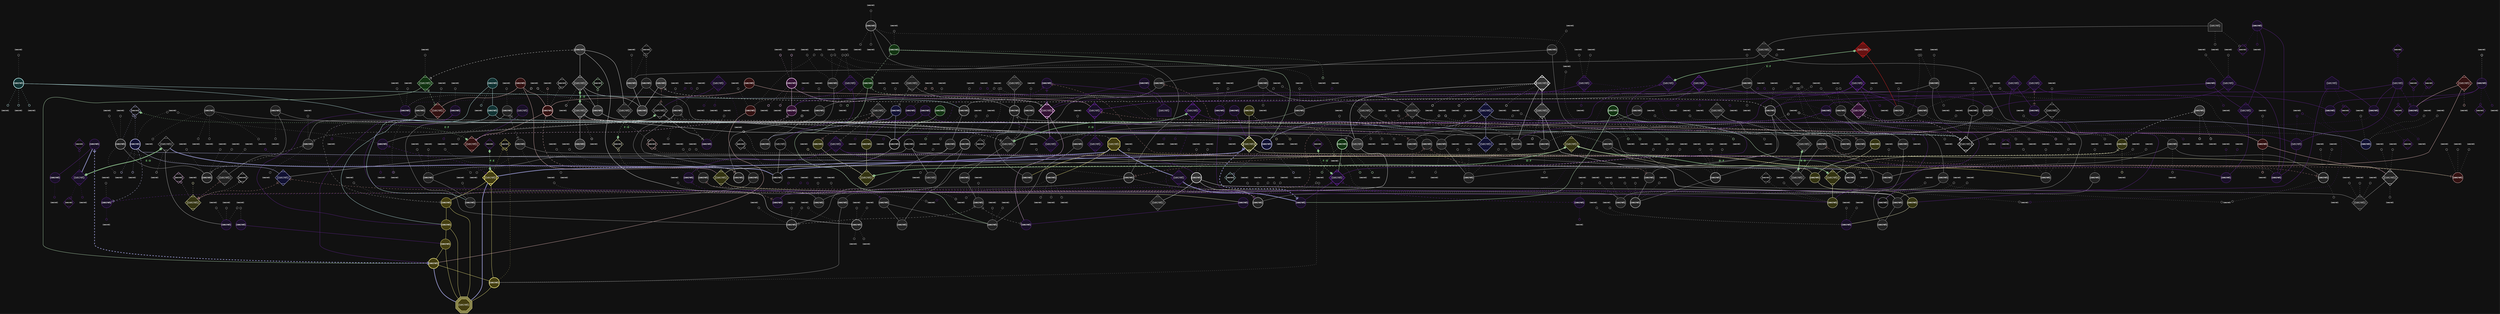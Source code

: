 digraph {
graph [overlap=false fontname="Fira Sans Bold" splines=true bgcolor="#111111" pack=200 packmode="node"]
node [shape=circle fontname="Fira Sans Bold" fontcolor="#ffffff" fontsize=10 style=filled
	color="#eeeeee" margin="-0.5,-0.5" regular=true];
edge [color="#bbbbbb" fontsize=10 fontname="Fira Sans Bold" fontcolor="#88ee88"];
1 [shape="tripleoctagon" label="(secret)" fillcolor="#443e11" fontname="Fira Sans" fontsize="12" style="filled, bold" color="#fff688"]
2 [shape="circle" label="(secret)" fillcolor="#443e11" fontname="Fira Sans Bold" fontsize="10" style="filled, bold" color="#fff688"]
3 [shape="circle" label="(secret)" fillcolor="#443e11" fontname="Fira Sans Bold" fontsize="10" style="filled, bold" color="#fff688"]
4 [shape="circle" label="(secret)" fillcolor="#443e11" fontname="Fira Sans Bold" fontsize="10" style="filled" color="#fff688"]
5 [shape="circle" label="(secret)" fillcolor="#443e11" fontname="Fira Sans Bold" fontsize="10" style="filled" color="#fff688"]
6 [shape="circle" label="(secret)" fillcolor="#443e11" fontname="Fira Sans Bold" fontsize="10" style="filled" color="#fff688"]
7 [shape="Mdiamond" label="(secret)" fillcolor="#443e11" fontname="Fira Sans" fontsize="12" style="filled, bold" color="#fff688"]
8 [shape="Mdiamond" label="(secret)" fillcolor="#111111" fontname="Fira Sans Bold" fontsize="8" style="filled" color="#fff688"]
9 [shape="circle" label="(secret)" fillcolor="#222222" fontname="Fira Sans Bold" fontsize="10" style="filled" color="#aaaaaa"]
10 [shape="plaintext" label="(secret)" fillcolor="#111111" fontname="Fira Sans Bold" fontsize="8" style="filled" color="#aaaaaa"]
13 [shape="plaintext" label="(secret)" fillcolor="#111111" fontname="Fira Sans Bold" fontsize="8" style="filled" color="#662299"]
14 [shape="circle" label="(secret)" fillcolor="#222222" fontname="Fira Sans Bold" fontsize="10" style="filled" color="#aaaaaa"]
17 [shape="Mdiamond" label="(secret)" fillcolor="#181026" fontname="Fira Sans" fontsize="12" style="filled" color="#662299"]
18 [shape="plaintext" label="(secret)" fillcolor="#111111" fontname="Fira Sans Bold" fontsize="8" style="filled" color="#aaaaaa"]
20 [shape="circle" label="(secret)" fillcolor="#222222" fontname="Fira Sans Bold" fontsize="10" style="filled" color="#aaaaaa"]
24 [shape="plaintext" label="(secret)" fillcolor="#111111" fontname="Fira Sans Bold" fontsize="8" style="filled" color="#aaaaaa"]
26 [shape="circle" label="(secret)" fillcolor="#222222" fontname="Fira Sans Bold" fontsize="10" style="filled" color="#aaaaaa"]
30 [shape="circle" label="(secret)" fillcolor="#222222" fontname="Fira Sans Bold" fontsize="10" style="filled" color="#aaaaaa"]
34 [shape="plaintext" label="(secret)" fillcolor="#111111" fontname="Fira Sans Bold" fontsize="8" style="filled" color="#aaaaaa"]
39 [shape="plaintext" label="(secret)" fillcolor="#111111" fontname="Fira Sans Bold" fontsize="8" style="filled" color="#aaaaaa"]
40 [shape="plaintext" label="(secret)" fillcolor="#111111" fontname="Fira Sans Bold" fontsize="8" style="filled" color="#aaaaaa"]
45 [shape="circle" label="(secret)" fillcolor="#181026" fontname="Fira Sans Bold" fontsize="10" style="filled" color="#662299"]
46 [shape="circle" label="(secret)" fillcolor="#222222" fontname="Fira Sans Bold" fontsize="10" style="filled, bold" color="#aaaaaa"]
50 [shape="plaintext" label="(secret)" fillcolor="#111111" fontname="Fira Sans Bold" fontsize="8" style="filled" color="#aaaaaa"]
51 [shape="plaintext" label="(secret)" fillcolor="#111111" fontname="Fira Sans Bold" fontsize="8" style="filled" color="#aaaaaa"]
53 [shape="circle" label="(secret)" fillcolor="#333311" fontname="Fira Sans Bold" fontsize="10" style="filled" color="#ffffcc"]
54 [shape="Mdiamond" label="(secret)" fillcolor="#111111" fontname="Fira Sans Bold" fontsize="8" style="filled" color="#aaaaaa"]
55 [shape="plaintext" label="(secret)" fillcolor="#111111" fontname="Fira Sans Bold" fontsize="8" style="filled" color="#aaaaaa"]
56 [shape="plaintext" label="(secret)" fillcolor="#111111" fontname="Fira Sans Bold" fontsize="8" style="filled" color="#aaaaaa"]
57 [shape="plaintext" label="(secret)" fillcolor="#111111" fontname="Fira Sans Bold" fontsize="8" style="filled" color="#ffffcc"]
59 [shape="circle" label="(secret)" fillcolor="#222222" fontname="Fira Sans Bold" fontsize="10" style="filled" color="#aaaaaa"]
62 [shape="plaintext" label="(secret)" fillcolor="#111111" fontname="Fira Sans Bold" fontsize="8" style="filled" color="#aaaaaa"]
66 [shape="circle" label="(secret)" fillcolor="#111111" fontname="Fira Sans Bold" fontsize="10" style="filled" color="#cccccc"]
67 [shape="plaintext" label="(secret)" fillcolor="#111111" fontname="Fira Sans Bold" fontsize="8" style="filled" color="#aaaaaa"]
69 [shape="Mdiamond" label="(secret)" fillcolor="#111111" fontname="Fira Sans" fontsize="12" style="filled, bold" color="#cccccc"]
71 [shape="circle" label="(secret)" fillcolor="#222222" fontname="Fira Sans Bold" fontsize="10" style="filled" color="#aaaaaa"]
72 [shape="circle" label="(secret)" fillcolor="#181026" fontname="Fira Sans Bold" fontsize="10" style="filled" color="#662299"]
73 [shape="circle" label="(secret)" fillcolor="#222222" fontname="Fira Sans Bold" fontsize="10" style="filled, bold" color="#aaaaaa"]
74 [shape="plaintext" label="(secret)" fillcolor="#111111" fontname="Fira Sans Bold" fontsize="8" style="filled" color="#aaaaaa"]
75 [shape="circle" label="(secret)" fillcolor="#181026" fontname="Fira Sans Bold" fontsize="10" style="filled" color="#662299"]
76 [shape="circle" label="(secret)" fillcolor="#222222" fontname="Fira Sans Bold" fontsize="10" style="filled" color="#aaaaaa"]
77 [shape="circle" label="(secret)" fillcolor="#181026" fontname="Fira Sans Bold" fontsize="10" style="filled" color="#662299"]
78 [shape="plaintext" label="(secret)" fillcolor="#111111" fontname="Fira Sans Bold" fontsize="8" style="filled" color="#aaaaaa"]
79 [shape="circle" label="(secret)" fillcolor="#222222" fontname="Fira Sans Bold" fontsize="10" style="filled" color="#aaaaaa"]
81 [shape="circle" label="(secret)" fillcolor="#333311" fontname="Fira Sans Bold" fontsize="10" style="filled" color="#ffffcc"]
85 [shape="plaintext" label="(secret)" fillcolor="#111111" fontname="Fira Sans Bold" fontsize="8" style="filled" color="#662299"]
88 [shape="Mdiamond" label="(secret)" fillcolor="#222222" fontname="Fira Sans" fontsize="12" style="filled" color="#aaaaaa"]
89 [shape="plaintext" label="(secret)" fillcolor="#111111" fontname="Fira Sans Bold" fontsize="8" style="filled" color="#aaaaaa"]
90 [shape="plaintext" label="(secret)" fillcolor="#111111" fontname="Fira Sans Bold" fontsize="8" style="filled" color="#aaaaaa"]
93 [shape="Mdiamond" label="(secret)" fillcolor="#181026" fontname="Fira Sans" fontsize="12" style="filled" color="#662299"]
95 [shape="plaintext" label="(secret)" fillcolor="#111111" fontname="Fira Sans Bold" fontsize="8" style="filled" color="#aaaaaa"]
96 [shape="circle" label="(secret)" fillcolor="#333333" fontname="Fira Sans Bold" fontsize="10" style="filled" color="#ffffff"]
99 [shape="circle" label="(secret)" fillcolor="#181026" fontname="Fira Sans Bold" fontsize="10" style="filled" color="#662299"]
101 [shape="Mdiamond" label="(secret)" fillcolor="#222222" fontname="Fira Sans" fontsize="12" style="filled" color="#aaaaaa"]
104 [shape="circle" label="(secret)" fillcolor="#222222" fontname="Fira Sans Bold" fontsize="10" style="filled, bold" color="#aaaaaa"]
106 [shape="plaintext" label="(secret)" fillcolor="#111111" fontname="Fira Sans Bold" fontsize="8" style="filled" color="#aaaaaa"]
107 [shape="circle" label="(secret)" fillcolor="#222222" fontname="Fira Sans Bold" fontsize="10" style="filled" color="#aaaaaa"]
109 [shape="Mdiamond" label="(secret)" fillcolor="#331111" fontname="Fira Sans" fontsize="12" style="filled" color="#ffcccc"]
110 [shape="circle" label="(secret)" fillcolor="#181026" fontname="Fira Sans" fontsize="12" style="filled" color="#662299"]
111 [shape="circle" label="(secret)" fillcolor="#111111" fontname="Fira Sans Bold" fontsize="10" style="filled" color="#cccccc"]
112 [shape="Mdiamond" label="(secret)" fillcolor="#111133" fontname="Fira Sans" fontsize="12" style="filled" color="#ccccff"]
116 [shape="circle" label="(secret)" fillcolor="#222222" fontname="Fira Sans Bold" fontsize="10" style="filled" color="#aaaaaa"]
117 [shape="plaintext" label="(secret)" fillcolor="#111111" fontname="Fira Sans Bold" fontsize="8" style="filled" color="#aaaaaa"]
121 [shape="Mdiamond" label="(secret)" fillcolor="#333311" fontname="Fira Sans" fontsize="12" style="filled" color="#ffffcc"]
122 [shape="circle" label="(secret)" fillcolor="#222222" fontname="Fira Sans Bold" fontsize="10" style="filled, bold" color="#aaaaaa"]
123 [shape="plaintext" label="(secret)" fillcolor="#111111" fontname="Fira Sans Bold" fontsize="8" style="filled" color="#ccffcc"]
124 [shape="plaintext" label="(secret)" fillcolor="#111111" fontname="Fira Sans Bold" fontsize="8" style="filled" color="#aaaaaa"]
128 [shape="plaintext" label="(secret)" fillcolor="#111111" fontname="Fira Sans Bold" fontsize="8" style="filled" color="#aaaaaa"]
131 [shape="circle" label="(secret)" fillcolor="#181026" fontname="Fira Sans Bold" fontsize="10" style="filled" color="#662299"]
132 [shape="circle" label="(secret)" fillcolor="#181026" fontname="Fira Sans Bold" fontsize="10" style="filled" color="#662299"]
137 [shape="circle" label="(secret)" fillcolor="#181026" fontname="Fira Sans Bold" fontsize="10" style="filled" color="#662299"]
139 [shape="circle" label="(secret)" fillcolor="#222222" fontname="Fira Sans Bold" fontsize="10" style="filled" color="#aaaaaa"]
140 [shape="Mdiamond" label="(secret)" fillcolor="#111111" fontname="Fira Sans Bold" fontsize="8" style="filled" color="#662299"]
141 [shape="circle" label="(secret)" fillcolor="#181026" fontname="Fira Sans Bold" fontsize="10" style="filled" color="#662299"]
143 [shape="plaintext" label="(secret)" fillcolor="#111111" fontname="Fira Sans Bold" fontsize="8" style="filled" color="#aaaaaa"]
144 [shape="circle" label="(secret)" fillcolor="#331111" fontname="Fira Sans Bold" fontsize="10" style="filled" color="#ffcccc"]
146 [shape="circle" label="(secret)" fillcolor="#181026" fontname="Fira Sans Bold" fontsize="10" style="filled" color="#662299"]
147 [shape="plaintext" label="(secret)" fillcolor="#111111" fontname="Fira Sans Bold" fontsize="8" style="filled" color="#ffccff"]
151 [shape="circle" label="(secret)" fillcolor="#222222" fontname="Fira Sans Bold" fontsize="10" style="filled" color="#aaaaaa"]
153 [shape="plaintext" label="(secret)" fillcolor="#111111" fontname="Fira Sans Bold" fontsize="8" style="filled" color="#aaaaaa"]
155 [shape="circle" label="(secret)" fillcolor="#333333" fontname="Fira Sans Bold" fontsize="10" style="filled" color="#ffffff"]
156 [shape="plaintext" label="(secret)" fillcolor="#111111" fontname="Fira Sans Bold" fontsize="8" style="filled" color="#aaaaaa"]
157 [shape="circle" label="(secret)" fillcolor="#181026" fontname="Fira Sans Bold" fontsize="10" style="filled" color="#662299"]
158 [shape="plaintext" label="(secret)" fillcolor="#111111" fontname="Fira Sans Bold" fontsize="8" style="filled" color="#aaaaaa"]
159 [shape="Mdiamond" label="(secret)" fillcolor="#331111" fontname="Fira Sans" fontsize="12" style="filled" color="#ffcccc"]
163 [shape="circle" label="(secret)" fillcolor="#222222" fontname="Fira Sans Bold" fontsize="10" style="filled" color="#aaaaaa"]
164 [shape="plaintext" label="(secret)" fillcolor="#111111" fontname="Fira Sans Bold" fontsize="8" style="filled" color="#aaaaaa"]
166 [shape="plaintext" label="(secret)" fillcolor="#111111" fontname="Fira Sans Bold" fontsize="8" style="filled" color="#aaaaaa"]
167 [shape="plaintext" label="(secret)" fillcolor="#111111" fontname="Fira Sans Bold" fontsize="8" style="filled" color="#aaaaaa"]
168 [shape="plaintext" label="(secret)" fillcolor="#111111" fontname="Fira Sans Bold" fontsize="8" style="filled" color="#aaaaaa"]
169 [shape="circle" label="(secret)" fillcolor="#222222" fontname="Fira Sans Bold" fontsize="10" style="filled, bold" color="#aaaaaa"]
170 [shape="plaintext" label="(secret)" fillcolor="#111111" fontname="Fira Sans Bold" fontsize="8" style="filled" color="#662299"]
171 [shape="Mdiamond" label="(secret)" fillcolor="#331133" fontname="Fira Sans" fontsize="12" style="filled, bold" color="#ffccff"]
173 [shape="circle" label="(secret)" fillcolor="#333333" fontname="Fira Sans" fontsize="12" style="filled" color="#ffffff"]
174 [shape="plaintext" label="(secret)" fillcolor="#111111" fontname="Fira Sans Bold" fontsize="8" style="filled" color="#aaaaaa"]
177 [shape="plaintext" label="(secret)" fillcolor="#111111" fontname="Fira Sans Bold" fontsize="8" style="filled" color="#aaaaaa"]
180 [shape="Mdiamond" label="(secret)" fillcolor="#111111" fontname="Fira Sans Bold" fontsize="8" style="filled" color="#662299"]
181 [shape="circle" label="(secret)" fillcolor="#222222" fontname="Fira Sans Bold" fontsize="10" style="filled" color="#aaaaaa"]
182 [shape="circle" label="(secret)" fillcolor="#181026" fontname="Fira Sans" fontsize="12" style="filled" color="#662299"]
184 [shape="circle" label="(secret)" fillcolor="#222222" fontname="Fira Sans Bold" fontsize="10" style="filled" color="#aaaaaa"]
186 [shape="plaintext" label="(secret)" fillcolor="#111111" fontname="Fira Sans Bold" fontsize="8" style="filled" color="#aaaaaa"]
188 [shape="plaintext" label="(secret)" fillcolor="#111111" fontname="Fira Sans Bold" fontsize="8" style="filled" color="#aaaaaa"]
189 [shape="Mdiamond" label="(secret)" fillcolor="#111111" fontname="Fira Sans Bold" fontsize="8" style="filled" color="#662299"]
193 [shape="circle" label="(secret)" fillcolor="#333311" fontname="Fira Sans Bold" fontsize="10" style="filled" color="#ffffcc"]
194 [shape="Mdiamond" label="(secret)" fillcolor="#111111" fontname="Fira Sans Bold" fontsize="8" style="filled" color="#ccffff"]
195 [shape="circle" label="(secret)" fillcolor="#333333" fontname="Fira Sans Bold" fontsize="10" style="filled" color="#ffffff"]
196 [shape="plaintext" label="(secret)" fillcolor="#111111" fontname="Fira Sans Bold" fontsize="8" style="filled" color="#aaaaaa"]
197 [shape="plaintext" label="(secret)" fillcolor="#111111" fontname="Fira Sans Bold" fontsize="8" style="filled" color="#ffffff"]
199 [shape="plaintext" label="(secret)" fillcolor="#111111" fontname="Fira Sans Bold" fontsize="8" style="filled" color="#aaaaaa"]
202 [shape="circle" label="(secret)" fillcolor="#222222" fontname="Fira Sans Bold" fontsize="10" style="filled, bold" color="#aaaaaa"]
203 [shape="plaintext" label="(secret)" fillcolor="#111111" fontname="Fira Sans Bold" fontsize="8" style="filled" color="#aaaaaa"]
204 [shape="circle" label="(secret)" fillcolor="#181026" fontname="Fira Sans Bold" fontsize="10" style="filled" color="#662299"]
205 [shape="Mdiamond" label="(secret)" fillcolor="#333311" fontname="Fira Sans" fontsize="12" style="filled" color="#ffffcc"]
206 [shape="circle" label="(secret)" fillcolor="#333311" fontname="Fira Sans Bold" fontsize="10" style="filled" color="#ffffcc"]
207 [shape="plaintext" label="(secret)" fillcolor="#111111" fontname="Fira Sans Bold" fontsize="8" style="filled" color="#aaaaaa"]
210 [shape="plaintext" label="(secret)" fillcolor="#111111" fontname="Fira Sans Bold" fontsize="8" style="filled" color="#aaaaaa"]
212 [shape="circle" label="(secret)" fillcolor="#222222" fontname="Fira Sans Bold" fontsize="10" style="filled" color="#aaaaaa"]
214 [shape="plaintext" label="(secret)" fillcolor="#111111" fontname="Fira Sans Bold" fontsize="8" style="filled" color="#aaaaaa"]
216 [shape="Mdiamond" label="(secret)" fillcolor="#333311" fontname="Fira Sans" fontsize="12" style="filled" color="#ffffcc"]
218 [shape="circle" label="(secret)" fillcolor="#222222" fontname="Fira Sans Bold" fontsize="10" style="filled" color="#aaaaaa"]
219 [shape="Mdiamond" label="(secret)" fillcolor="#111111" fontname="Fira Sans" fontsize="12" style="filled" color="#cccccc"]
220 [shape="Mdiamond" label="(secret)" fillcolor="#222222" fontname="Fira Sans" fontsize="12" style="filled" color="#aaaaaa"]
222 [shape="plaintext" label="(secret)" fillcolor="#111111" fontname="Fira Sans Bold" fontsize="8" style="filled" color="#aaaaaa"]
224 [shape="plaintext" label="(secret)" fillcolor="#111111" fontname="Fira Sans Bold" fontsize="8" style="filled" color="#aaaaaa"]
225 [shape="circle" label="(secret)" fillcolor="#222222" fontname="Fira Sans Bold" fontsize="10" style="filled" color="#aaaaaa"]
227 [shape="plaintext" label="(secret)" fillcolor="#111111" fontname="Fira Sans Bold" fontsize="8" style="filled" color="#aaaaaa"]
228 [shape="plaintext" label="(secret)" fillcolor="#111111" fontname="Fira Sans Bold" fontsize="8" style="filled" color="#aaaaaa"]
234 [shape="circle" label="(secret)" fillcolor="#222222" fontname="Fira Sans Bold" fontsize="10" style="filled" color="#aaaaaa"]
239 [shape="circle" label="(secret)" fillcolor="#222222" fontname="Fira Sans" fontsize="12" style="filled" color="#aaaaaa"]
240 [shape="plaintext" label="(secret)" fillcolor="#111111" fontname="Fira Sans Bold" fontsize="8" style="filled" color="#aaaaaa"]
241 [shape="circle" label="(secret)" fillcolor="#181026" fontname="Fira Sans Bold" fontsize="10" style="filled" color="#662299"]
243 [shape="circle" label="(secret)" fillcolor="#222222" fontname="Fira Sans Bold" fontsize="10" style="filled" color="#aaaaaa"]
250 [shape="plaintext" label="(secret)" fillcolor="#111111" fontname="Fira Sans Bold" fontsize="8" style="filled" color="#aaaaaa"]
252 [shape="circle" label="(secret)" fillcolor="#222222" fontname="Fira Sans Bold" fontsize="10" style="filled" color="#aaaaaa"]
253 [shape="plaintext" label="(secret)" fillcolor="#111111" fontname="Fira Sans Bold" fontsize="8" style="filled" color="#aaaaaa"]
254 [shape="plaintext" label="(secret)" fillcolor="#111111" fontname="Fira Sans Bold" fontsize="8" style="filled" color="#aaaaaa"]
255 [shape="circle" label="(secret)" fillcolor="#331133" fontname="Fira Sans Bold" fontsize="10" style="filled" color="#ffccff"]
256 [shape="circle" label="(secret)" fillcolor="#222222" fontname="Fira Sans Bold" fontsize="10" style="filled" color="#aaaaaa"]
257 [shape="circle" label="(secret)" fillcolor="#111133" fontname="Fira Sans Bold" fontsize="10" style="filled" color="#ccccff"]
258 [shape="circle" label="(secret)" fillcolor="#222222" fontname="Fira Sans Bold" fontsize="10" style="filled" color="#aaaaaa"]
259 [shape="plaintext" label="(secret)" fillcolor="#111111" fontname="Fira Sans Bold" fontsize="8" style="filled" color="#aaaaaa"]
260 [shape="plaintext" label="(secret)" fillcolor="#111111" fontname="Fira Sans Bold" fontsize="8" style="filled" color="#aaaaaa"]
261 [shape="plaintext" label="(secret)" fillcolor="#111111" fontname="Fira Sans Bold" fontsize="8" style="filled" color="#aaaaaa"]
263 [shape="plaintext" label="(secret)" fillcolor="#111111" fontname="Fira Sans Bold" fontsize="8" style="filled" color="#aaaaaa"]
267 [shape="Mdiamond" label="(secret)" fillcolor="#181026" fontname="Fira Sans" fontsize="12" style="filled, bold" color="#662299"]
268 [shape="circle" label="(secret)" fillcolor="#222222" fontname="Fira Sans Bold" fontsize="10" style="filled" color="#aaaaaa"]
269 [shape="circle" label="(secret)" fillcolor="#331133" fontname="Fira Sans Bold" fontsize="10" style="filled, bold" color="#ffccff"]
270 [shape="plaintext" label="(secret)" fillcolor="#111111" fontname="Fira Sans Bold" fontsize="8" style="filled" color="#ffffff"]
273 [shape="plaintext" label="(secret)" fillcolor="#111111" fontname="Fira Sans Bold" fontsize="8" style="filled" color="#aaaaaa"]
279 [shape="plaintext" label="(secret)" fillcolor="#111111" fontname="Fira Sans Bold" fontsize="8" style="filled" color="#aaaaaa"]
283 [shape="Mdiamond" label="(secret)" fillcolor="#111111" fontname="Fira Sans Bold" fontsize="8" style="filled" color="#662299"]
284 [shape="plaintext" label="(secret)" fillcolor="#111111" fontname="Fira Sans Bold" fontsize="8" style="filled" color="#aaaaaa"]
288 [shape="circle" label="(secret)" fillcolor="#222222" fontname="Fira Sans Bold" fontsize="10" style="filled" color="#aaaaaa"]
289 [shape="circle" label="(secret)" fillcolor="#333333" fontname="Fira Sans Bold" fontsize="10" style="filled" color="#ffffff"]
290 [shape="plaintext" label="(secret)" fillcolor="#111111" fontname="Fira Sans Bold" fontsize="8" style="filled" color="#aaaaaa"]
292 [shape="plaintext" label="(secret)" fillcolor="#111111" fontname="Fira Sans Bold" fontsize="8" style="filled" color="#aaaaaa"]
293 [shape="plaintext" label="(secret)" fillcolor="#111111" fontname="Fira Sans Bold" fontsize="8" style="filled" color="#ffccff"]
294 [shape="plaintext" label="(secret)" fillcolor="#111111" fontname="Fira Sans Bold" fontsize="8" style="filled" color="#aaaaaa"]
295 [shape="circle" label="(secret)" fillcolor="#222222" fontname="Fira Sans Bold" fontsize="10" style="filled" color="#aaaaaa"]
296 [shape="circle" label="(secret)" fillcolor="#333311" fontname="Fira Sans Bold" fontsize="10" style="filled" color="#ffffcc"]
300 [shape="circle" label="(secret)" fillcolor="#222222" fontname="Fira Sans Bold" fontsize="10" style="filled, bold" color="#aaaaaa"]
301 [shape="Mdiamond" label="(secret)" fillcolor="#111133" fontname="Fira Sans" fontsize="12" style="filled" color="#ccccff"]
302 [shape="plaintext" label="(secret)" fillcolor="#111111" fontname="Fira Sans Bold" fontsize="8" style="filled" color="#aaaaaa"]
303 [shape="plaintext" label="(secret)" fillcolor="#111111" fontname="Fira Sans Bold" fontsize="8" style="filled" color="#aaaaaa"]
304 [shape="plaintext" label="(secret)" fillcolor="#111111" fontname="Fira Sans Bold" fontsize="8" style="filled" color="#aaaaaa"]
305 [shape="circle" label="(secret)" fillcolor="#181026" fontname="Fira Sans Bold" fontsize="10" style="filled" color="#662299"]
307 [shape="Mdiamond" label="(secret)" fillcolor="#222222" fontname="Fira Sans" fontsize="12" style="filled, bold" color="#aaaaaa"]
308 [shape="plaintext" label="(secret)" fillcolor="#111111" fontname="Fira Sans Bold" fontsize="8" style="filled" color="#aaaaaa"]
309 [shape="plaintext" label="(secret)" fillcolor="#111111" fontname="Fira Sans Bold" fontsize="8" style="filled" color="#aaaaaa"]
310 [shape="plaintext" label="(secret)" fillcolor="#111111" fontname="Fira Sans Bold" fontsize="8" style="filled" color="#aaaaaa"]
313 [shape="plaintext" label="(secret)" fillcolor="#111111" fontname="Fira Sans Bold" fontsize="8" style="filled" color="#aaaaaa"]
314 [shape="plaintext" label="(secret)" fillcolor="#111111" fontname="Fira Sans Bold" fontsize="8" style="filled" color="#aaaaaa"]
315 [shape="plaintext" label="(secret)" fillcolor="#111111" fontname="Fira Sans Bold" fontsize="8" style="filled" color="#aaaaaa"]
317 [shape="plaintext" label="(secret)" fillcolor="#111111" fontname="Fira Sans Bold" fontsize="8" style="filled" color="#662299"]
319 [shape="plaintext" label="(secret)" fillcolor="#111111" fontname="Fira Sans Bold" fontsize="8" style="filled" color="#aaaaaa"]
320 [shape="plaintext" label="(secret)" fillcolor="#111111" fontname="Fira Sans Bold" fontsize="8" style="filled" color="#aaaaaa"]
322 [shape="circle" label="(secret)" fillcolor="#222222" fontname="Fira Sans Bold" fontsize="10" style="filled, bold" color="#aaaaaa"]
324 [shape="circle" label="(secret)" fillcolor="#222222" fontname="Fira Sans Bold" fontsize="10" style="filled" color="#aaaaaa"]
327 [shape="Mdiamond" label="(secret)" fillcolor="#111111" fontname="Fira Sans Bold" fontsize="8" style="filled" color="#662299"]
328 [shape="plaintext" label="(secret)" fillcolor="#111111" fontname="Fira Sans Bold" fontsize="8" style="filled" color="#aaaaaa"]
329 [shape="plaintext" label="(secret)" fillcolor="#111111" fontname="Fira Sans Bold" fontsize="8" style="filled" color="#aaaaaa"]
335 [shape="plaintext" label="(secret)" fillcolor="#111111" fontname="Fira Sans Bold" fontsize="8" style="filled" color="#aaaaaa"]
336 [shape="Mdiamond" label="(secret)" fillcolor="#222222" fontname="Fira Sans" fontsize="12" style="filled" color="#aaaaaa"]
337 [shape="circle" label="(secret)" fillcolor="#222222" fontname="Fira Sans Bold" fontsize="10" style="filled" color="#aaaaaa"]
339 [shape="circle" label="(secret)" fillcolor="#222222" fontname="Fira Sans Bold" fontsize="10" style="filled, bold" color="#aaaaaa"]
341 [shape="plaintext" label="(secret)" fillcolor="#111111" fontname="Fira Sans Bold" fontsize="8" style="filled" color="#aaaaaa"]
342 [shape="plaintext" label="(secret)" fillcolor="#111111" fontname="Fira Sans Bold" fontsize="8" style="filled" color="#ccccff"]
343 [shape="plaintext" label="(secret)" fillcolor="#111111" fontname="Fira Sans Bold" fontsize="8" style="filled" color="#aaaaaa"]
344 [shape="plaintext" label="(secret)" fillcolor="#111111" fontname="Fira Sans Bold" fontsize="8" style="filled" color="#aaaaaa"]
348 [shape="circle" label="(secret)" fillcolor="#222222" fontname="Fira Sans Bold" fontsize="10" style="filled" color="#aaaaaa"]
349 [shape="plaintext" label="(secret)" fillcolor="#111111" fontname="Fira Sans Bold" fontsize="8" style="filled" color="#aaaaaa"]
350 [shape="circle" label="(secret)" fillcolor="#222222" fontname="Fira Sans Bold" fontsize="10" style="filled" color="#aaaaaa"]
353 [shape="circle" label="(secret)" fillcolor="#222222" fontname="Fira Sans Bold" fontsize="10" style="filled" color="#aaaaaa"]
354 [shape="plaintext" label="(secret)" fillcolor="#111111" fontname="Fira Sans Bold" fontsize="8" style="filled" color="#aaaaaa"]
357 [shape="circle" label="(secret)" fillcolor="#222222" fontname="Fira Sans Bold" fontsize="10" style="filled" color="#aaaaaa"]
358 [shape="Mdiamond" label="(secret)" fillcolor="#181026" fontname="Fira Sans" fontsize="12" style="filled" color="#662299"]
359 [shape="plaintext" label="(secret)" fillcolor="#111111" fontname="Fira Sans Bold" fontsize="8" style="filled" color="#ffccff"]
360 [shape="plaintext" label="(secret)" fillcolor="#111111" fontname="Fira Sans Bold" fontsize="8" style="filled" color="#aaaaaa"]
361 [shape="Mdiamond" label="(secret)" fillcolor="#222222" fontname="Fira Sans" fontsize="12" style="filled" color="#aaaaaa"]
364 [shape="circle" label="(secret)" fillcolor="#222222" fontname="Fira Sans Bold" fontsize="10" style="filled" color="#aaaaaa"]
365 [shape="Mdiamond" label="(secret)" fillcolor="#111111" fontname="Fira Sans Bold" fontsize="8" style="filled" color="#662299"]
366 [shape="circle" label="(secret)" fillcolor="#222222" fontname="Fira Sans Bold" fontsize="10" style="filled, bold" color="#aaaaaa"]
367 [shape="circle" label="(secret)" fillcolor="#222222" fontname="Fira Sans Bold" fontsize="10" style="filled" color="#aaaaaa"]
368 [shape="plaintext" label="(secret)" fillcolor="#111111" fontname="Fira Sans Bold" fontsize="8" style="filled" color="#aaaaaa"]
369 [shape="plaintext" label="(secret)" fillcolor="#111111" fontname="Fira Sans Bold" fontsize="8" style="filled" color="#aaaaaa"]
370 [shape="plaintext" label="(secret)" fillcolor="#111111" fontname="Fira Sans Bold" fontsize="8" style="filled" color="#aaaaaa"]
372 [shape="circle" label="(secret)" fillcolor="#111133" fontname="Fira Sans Bold" fontsize="10" style="filled, bold" color="#ccccff"]
373 [shape="plaintext" label="(secret)" fillcolor="#111111" fontname="Fira Sans Bold" fontsize="8" style="filled" color="#662299"]
376 [shape="plaintext" label="(secret)" fillcolor="#111111" fontname="Fira Sans Bold" fontsize="8" style="filled" color="#ffffcc"]
379 [shape="circle" label="(secret)" fillcolor="#222222" fontname="Fira Sans Bold" fontsize="10" style="filled" color="#aaaaaa"]
382 [shape="plaintext" label="(secret)" fillcolor="#111111" fontname="Fira Sans Bold" fontsize="8" style="filled" color="#aaaaaa"]
384 [shape="plaintext" label="(secret)" fillcolor="#111111" fontname="Fira Sans Bold" fontsize="8" style="filled" color="#aaaaaa"]
385 [shape="plaintext" label="(secret)" fillcolor="#111111" fontname="Fira Sans Bold" fontsize="8" style="filled" color="#aaaaaa"]
387 [shape="plaintext" label="(secret)" fillcolor="#111111" fontname="Fira Sans Bold" fontsize="8" style="filled" color="#aaaaaa"]
388 [shape="circle" label="(secret)" fillcolor="#331111" fontname="Fira Sans Bold" fontsize="10" style="filled" color="#ffcccc"]
392 [shape="Mdiamond" label="(secret)" fillcolor="#181026" fontname="Fira Sans" fontsize="12" style="filled" color="#662299"]
393 [shape="circle" label="(secret)" fillcolor="#222222" fontname="Fira Sans Bold" fontsize="10" style="filled" color="#aaaaaa"]
397 [shape="plaintext" label="(secret)" fillcolor="#111111" fontname="Fira Sans Bold" fontsize="8" style="filled" color="#aaaaaa"]
398 [shape="Mdiamond" label="(secret)" fillcolor="#222222" fontname="Fira Sans" fontsize="12" style="filled" color="#aaaaaa"]
399 [shape="circle" label="(secret)" fillcolor="#181026" fontname="Fira Sans Bold" fontsize="10" style="filled" color="#662299"]
401 [shape="Mdiamond" label="(secret)" fillcolor="#111111" fontname="Fira Sans Bold" fontsize="8" style="filled" color="#662299"]
402 [shape="circle" label="(secret)" fillcolor="#222222" fontname="Fira Sans Bold" fontsize="10" style="filled" color="#aaaaaa"]
404 [shape="plaintext" label="(secret)" fillcolor="#111111" fontname="Fira Sans Bold" fontsize="8" style="filled" color="#aaaaaa"]
408 [shape="Mdiamond" label="(secret)" fillcolor="#222222" fontname="Fira Sans" fontsize="12" style="filled" color="#aaaaaa"]
411 [shape="circle" label="(secret)" fillcolor="#111111" fontname="Fira Sans Bold" fontsize="10" style="filled" color="#cccccc"]
414 [shape="circle" label="(secret)" fillcolor="#222222" fontname="Fira Sans Bold" fontsize="10" style="filled" color="#aaaaaa"]
415 [shape="plaintext" label="(secret)" fillcolor="#111111" fontname="Fira Sans Bold" fontsize="8" style="filled" color="#aaaaaa"]
419 [shape="plaintext" label="(secret)" fillcolor="#111111" fontname="Fira Sans Bold" fontsize="8" style="filled" color="#aaaaaa"]
420 [shape="plaintext" label="(secret)" fillcolor="#111111" fontname="Fira Sans Bold" fontsize="8" style="filled" color="#ffffff"]
421 [shape="circle" label="(secret)" fillcolor="#111111" fontname="Fira Sans Bold" fontsize="10" style="filled, bold" color="#cccccc"]
422 [shape="plaintext" label="(secret)" fillcolor="#111111" fontname="Fira Sans Bold" fontsize="8" style="filled" color="#aaaaaa"]
423 [shape="circle" label="(secret)" fillcolor="#222222" fontname="Fira Sans Bold" fontsize="10" style="filled, bold" color="#aaaaaa"]
425 [shape="circle" label="(secret)" fillcolor="#222222" fontname="Fira Sans Bold" fontsize="10" style="filled" color="#aaaaaa"]
426 [shape="Mdiamond" label="(secret)" fillcolor="#333311" fontname="Fira Sans" fontsize="12" style="filled" color="#ffffcc"]
427 [shape="plaintext" label="(secret)" fillcolor="#111111" fontname="Fira Sans Bold" fontsize="8" style="filled" color="#aaaaaa"]
428 [shape="plaintext" label="(secret)" fillcolor="#111111" fontname="Fira Sans Bold" fontsize="8" style="filled" color="#aaaaaa"]
430 [shape="plaintext" label="(secret)" fillcolor="#111111" fontname="Fira Sans Bold" fontsize="8" style="filled" color="#aaaaaa"]
431 [shape="plaintext" label="(secret)" fillcolor="#111111" fontname="Fira Sans Bold" fontsize="8" style="filled" color="#aaaaaa"]
433 [shape="circle" label="(secret)" fillcolor="#222222" fontname="Fira Sans Bold" fontsize="10" style="filled" color="#aaaaaa"]
438 [shape="Mdiamond" label="(secret)" fillcolor="#111111" fontname="Fira Sans Bold" fontsize="8" style="filled" color="#ffcccc"]
439 [shape="plaintext" label="(secret)" fillcolor="#111111" fontname="Fira Sans Bold" fontsize="8" style="filled" color="#aaaaaa"]
441 [shape="Mdiamond" label="(secret)" fillcolor="#333333" fontname="Fira Sans" fontsize="12" style="filled" color="#ffffff"]
442 [shape="plaintext" label="(secret)" fillcolor="#111111" fontname="Fira Sans Bold" fontsize="8" style="filled" color="#aaaaaa"]
443 [shape="Mdiamond" label="(secret)" fillcolor="#181026" fontname="Fira Sans" fontsize="12" style="filled" color="#662299"]
445 [shape="circle" label="(secret)" fillcolor="#331111" fontname="Fira Sans Bold" fontsize="10" style="filled" color="#ffcccc"]
447 [shape="plaintext" label="(secret)" fillcolor="#111111" fontname="Fira Sans Bold" fontsize="8" style="filled" color="#aaaaaa"]
448 [shape="plaintext" label="(secret)" fillcolor="#111111" fontname="Fira Sans Bold" fontsize="8" style="filled" color="#aaaaaa"]
451 [shape="plaintext" label="(secret)" fillcolor="#111111" fontname="Fira Sans Bold" fontsize="8" style="filled" color="#aaaaaa"]
461 [shape="circle" label="(secret)" fillcolor="#181026" fontname="Fira Sans Bold" fontsize="10" style="filled" color="#662299"]
462 [shape="plaintext" label="(secret)" fillcolor="#111111" fontname="Fira Sans Bold" fontsize="8" style="filled" color="#aaaaaa"]
465 [shape="circle" label="(secret)" fillcolor="#111111" fontname="Fira Sans Bold" fontsize="10" style="filled" color="#cccccc"]
466 [shape="Mdiamond" label="(secret)" fillcolor="#181026" fontname="Fira Sans" fontsize="12" style="filled, bold" color="#662299"]
467 [shape="plaintext" label="(secret)" fillcolor="#111111" fontname="Fira Sans Bold" fontsize="8" style="filled" color="#aaaaaa"]
468 [shape="circle" label="(secret)" fillcolor="#222222" fontname="Fira Sans Bold" fontsize="10" style="filled, bold" color="#aaaaaa"]
469 [shape="plaintext" label="(secret)" fillcolor="#111111" fontname="Fira Sans Bold" fontsize="8" style="filled" color="#aaaaaa"]
470 [shape="plaintext" label="(secret)" fillcolor="#111111" fontname="Fira Sans Bold" fontsize="8" style="filled" color="#aaaaaa"]
471 [shape="circle" label="(secret)" fillcolor="#333311" fontname="Fira Sans Bold" fontsize="10" style="filled" color="#ffffcc"]
474 [shape="house" label="(secret)" fillcolor="#111111" fontname="Fira Sans Bold" fontsize="8" style="filled" color="#662299"]
475 [shape="circle" label="(secret)" fillcolor="#222222" fontname="Fira Sans Bold" fontsize="10" style="filled, bold" color="#aaaaaa"]
476 [shape="plaintext" label="(secret)" fillcolor="#111111" fontname="Fira Sans Bold" fontsize="8" style="filled" color="#662299"]
478 [shape="plaintext" label="(secret)" fillcolor="#111111" fontname="Fira Sans Bold" fontsize="8" style="filled" color="#aaaaaa"]
481 [shape="circle" label="(secret)" fillcolor="#331111" fontname="Fira Sans Bold" fontsize="10" style="filled, bold" color="#ffcccc"]
482 [shape="circle" label="(secret)" fillcolor="#222222" fontname="Fira Sans Bold" fontsize="10" style="filled" color="#aaaaaa"]
483 [shape="plaintext" label="(secret)" fillcolor="#111111" fontname="Fira Sans Bold" fontsize="8" style="filled" color="#aaaaaa"]
486 [shape="Mdiamond" label="(secret)" fillcolor="#111111" fontname="Fira Sans Bold" fontsize="8" style="filled" color="#ffffff"]
487 [shape="plaintext" label="(secret)" fillcolor="#111111" fontname="Fira Sans Bold" fontsize="8" style="filled" color="#aaaaaa"]
493 [shape="plaintext" label="(secret)" fillcolor="#111111" fontname="Fira Sans Bold" fontsize="8" style="filled" color="#aaaaaa"]
494 [shape="plaintext" label="(secret)" fillcolor="#111111" fontname="Fira Sans Bold" fontsize="8" style="filled" color="#aaaaaa"]
495 [shape="plaintext" label="(secret)" fillcolor="#111111" fontname="Fira Sans Bold" fontsize="8" style="filled" color="#aaaaaa"]
496 [shape="plaintext" label="(secret)" fillcolor="#111111" fontname="Fira Sans Bold" fontsize="8" style="filled" color="#aaaaaa"]
497 [shape="circle" label="(secret)" fillcolor="#222222" fontname="Fira Sans Bold" fontsize="10" style="filled" color="#aaaaaa"]
498 [shape="plaintext" label="(secret)" fillcolor="#111111" fontname="Fira Sans Bold" fontsize="8" style="filled" color="#aaaaaa"]
499 [shape="plaintext" label="(secret)" fillcolor="#111111" fontname="Fira Sans Bold" fontsize="8" style="filled" color="#aaaaaa"]
500 [shape="circle" label="(secret)" fillcolor="#113311" fontname="Fira Sans Bold" fontsize="10" style="filled" color="#ccffcc"]
503 [shape="plaintext" label="(secret)" fillcolor="#111111" fontname="Fira Sans Bold" fontsize="8" style="filled" color="#aaaaaa"]
505 [shape="circle" label="(secret)" fillcolor="#222222" fontname="Fira Sans Bold" fontsize="10" style="filled, bold" color="#aaaaaa"]
507 [shape="plaintext" label="(secret)" fillcolor="#111111" fontname="Fira Sans Bold" fontsize="8" style="filled" color="#ccffff"]
510 [shape="Mdiamond" label="(secret)" fillcolor="#111111" fontname="Fira Sans Bold" fontsize="8" style="filled" color="#662299"]
512 [shape="plaintext" label="(secret)" fillcolor="#111111" fontname="Fira Sans Bold" fontsize="8" style="filled" color="#aaaaaa"]
513 [shape="circle" label="(secret)" fillcolor="#111133" fontname="Fira Sans Bold" fontsize="10" style="filled" color="#ccccff"]
514 [shape="plaintext" label="(secret)" fillcolor="#111111" fontname="Fira Sans Bold" fontsize="8" style="filled" color="#aaaaaa"]
515 [shape="Mdiamond" label="(secret)" fillcolor="#113311" fontname="Fira Sans" fontsize="12" style="filled" color="#ccffcc"]
517 [shape="circle" label="(secret)" fillcolor="#222222" fontname="Fira Sans Bold" fontsize="10" style="filled" color="#aaaaaa"]
520 [shape="plaintext" label="(secret)" fillcolor="#111111" fontname="Fira Sans Bold" fontsize="8" style="filled" color="#aaaaaa"]
522 [shape="plaintext" label="(secret)" fillcolor="#111111" fontname="Fira Sans Bold" fontsize="8" style="filled" color="#ffccff"]
524 [shape="plaintext" label="(secret)" fillcolor="#111111" fontname="Fira Sans Bold" fontsize="8" style="filled" color="#662299"]
525 [shape="plaintext" label="(secret)" fillcolor="#111111" fontname="Fira Sans Bold" fontsize="8" style="filled" color="#aaaaaa"]
526 [shape="plaintext" label="(secret)" fillcolor="#111111" fontname="Fira Sans Bold" fontsize="8" style="filled" color="#aaaaaa"]
528 [shape="plaintext" label="(secret)" fillcolor="#111111" fontname="Fira Sans Bold" fontsize="8" style="filled" color="#aaaaaa"]
532 [shape="circle" label="(secret)" fillcolor="#222222" fontname="Fira Sans Bold" fontsize="10" style="filled, bold" color="#aaaaaa"]
533 [shape="plaintext" label="(secret)" fillcolor="#111111" fontname="Fira Sans Bold" fontsize="8" style="filled" color="#aaaaaa"]
534 [shape="circle" label="(secret)" fillcolor="#111133" fontname="Fira Sans Bold" fontsize="10" style="filled, bold" color="#ccccff"]
535 [shape="plaintext" label="(secret)" fillcolor="#111111" fontname="Fira Sans Bold" fontsize="8" style="filled" color="#aaaaaa"]
536 [shape="plaintext" label="(secret)" fillcolor="#111111" fontname="Fira Sans Bold" fontsize="8" style="filled" color="#aaaaaa"]
538 [shape="circle" label="(secret)" fillcolor="#331111" fontname="Fira Sans Bold" fontsize="10" style="filled" color="#ffcccc"]
539 [shape="plaintext" label="(secret)" fillcolor="#111111" fontname="Fira Sans Bold" fontsize="8" style="filled" color="#aaaaaa"]
540 [shape="circle" label="(secret)" fillcolor="#222222" fontname="Fira Sans Bold" fontsize="10" style="filled" color="#aaaaaa"]
542 [shape="Mdiamond" label="(secret)" fillcolor="#222222" fontname="Fira Sans" fontsize="12" style="filled" color="#aaaaaa"]
545 [shape="circle" label="(secret)" fillcolor="#222222" fontname="Fira Sans Bold" fontsize="10" style="filled" color="#aaaaaa"]
549 [shape="plaintext" label="(secret)" fillcolor="#111111" fontname="Fira Sans Bold" fontsize="8" style="filled" color="#aaaaaa"]
551 [shape="Mdiamond" label="(secret)" fillcolor="#333311" fontname="Fira Sans" fontsize="12" style="filled, bold" color="#ffffcc"]
552 [shape="plaintext" label="(secret)" fillcolor="#111111" fontname="Fira Sans Bold" fontsize="8" style="filled" color="#aaaaaa"]
553 [shape="plaintext" label="(secret)" fillcolor="#111111" fontname="Fira Sans Bold" fontsize="8" style="filled" color="#aaaaaa"]
555 [shape="plaintext" label="(secret)" fillcolor="#111111" fontname="Fira Sans Bold" fontsize="8" style="filled" color="#aaaaaa"]
556 [shape="plaintext" label="(secret)" fillcolor="#111111" fontname="Fira Sans Bold" fontsize="8" style="filled" color="#aaaaaa"]
559 [shape="circle" label="(secret)" fillcolor="#331111" fontname="Fira Sans Bold" fontsize="10" style="filled" color="#ffcccc"]
562 [shape="Mdiamond" label="(secret)" fillcolor="#111111" fontname="Fira Sans Bold" fontsize="8" style="filled" color="#cccccc"]
563 [shape="circle" label="(secret)" fillcolor="#333333" fontname="Fira Sans Bold" fontsize="10" style="filled, bold" color="#ffffff"]
564 [shape="circle" label="(secret)" fillcolor="#333311" fontname="Fira Sans Bold" fontsize="10" style="filled" color="#ffffcc"]
568 [shape="plaintext" label="(secret)" fillcolor="#111111" fontname="Fira Sans Bold" fontsize="8" style="filled" color="#aaaaaa"]
569 [shape="Mdiamond" label="(secret)" fillcolor="#222222" fontname="Fira Sans" fontsize="12" style="filled" color="#aaaaaa"]
570 [shape="Mdiamond" label="(secret)" fillcolor="#111111" fontname="Fira Sans Bold" fontsize="8" style="filled" color="#ffffcc"]
571 [shape="Mdiamond" label="(secret)" fillcolor="#331133" fontname="Fira Sans" fontsize="12" style="filled" color="#ffccff"]
574 [shape="house" label="(secret)" fillcolor="#181026" fontname="Fira Sans" fontsize="12" style="filled" color="#662299"]
576 [shape="plaintext" label="(secret)" fillcolor="#111111" fontname="Fira Sans Bold" fontsize="8" style="filled" color="#aaaaaa"]
577 [shape="Mdiamond" label="(secret)" fillcolor="#111111" fontname="Fira Sans Bold" fontsize="8" style="filled" color="#662299"]
578 [shape="circle" label="(secret)" fillcolor="#222222" fontname="Fira Sans Bold" fontsize="10" style="filled, bold" color="#aaaaaa"]
579 [shape="plaintext" label="(secret)" fillcolor="#111111" fontname="Fira Sans Bold" fontsize="8" style="filled" color="#aaaaaa"]
581 [shape="octagon" label="(secret)" fillcolor="#443e11" fontname="Fira Sans" fontsize="12" style="filled, bold" color="#fff688"]
582 [shape="plaintext" label="(secret)" fillcolor="#111111" fontname="Fira Sans Bold" fontsize="8" style="filled" color="#aaaaaa"]
584 [shape="plaintext" label="(secret)" fillcolor="#111111" fontname="Fira Sans Bold" fontsize="8" style="filled" color="#aaaaaa"]
585 [shape="plaintext" label="(secret)" fillcolor="#111111" fontname="Fira Sans Bold" fontsize="8" style="filled" color="#aaaaaa"]
586 [shape="plaintext" label="(secret)" fillcolor="#111111" fontname="Fira Sans Bold" fontsize="8" style="filled" color="#662299"]
587 [shape="plaintext" label="(secret)" fillcolor="#111111" fontname="Fira Sans Bold" fontsize="8" style="filled" color="#aaaaaa"]
588 [shape="circle" label="(secret)" fillcolor="#181026" fontname="Fira Sans Bold" fontsize="10" style="filled" color="#662299"]
589 [shape="plaintext" label="(secret)" fillcolor="#111111" fontname="Fira Sans Bold" fontsize="8" style="filled" color="#aaaaaa"]
590 [shape="plaintext" label="(secret)" fillcolor="#111111" fontname="Fira Sans Bold" fontsize="8" style="filled" color="#aaaaaa"]
591 [shape="circle" label="(secret)" fillcolor="#181026" fontname="Fira Sans Bold" fontsize="10" style="filled" color="#662299"]
592 [shape="plaintext" label="(secret)" fillcolor="#111111" fontname="Fira Sans Bold" fontsize="8" style="filled" color="#aaaaaa"]
593 [shape="plaintext" label="(secret)" fillcolor="#111111" fontname="Fira Sans Bold" fontsize="8" style="filled" color="#aaaaaa"]
595 [shape="circle" label="(secret)" fillcolor="#222222" fontname="Fira Sans Bold" fontsize="10" style="filled" color="#aaaaaa"]
596 [shape="circle" label="(secret)" fillcolor="#181026" fontname="Fira Sans Bold" fontsize="10" style="filled" color="#662299"]
598 [shape="plaintext" label="(secret)" fillcolor="#111111" fontname="Fira Sans Bold" fontsize="8" style="filled" color="#aaaaaa"]
607 [shape="plaintext" label="(secret)" fillcolor="#111111" fontname="Fira Sans Bold" fontsize="8" style="filled" color="#662299"]
608 [shape="plaintext" label="(secret)" fillcolor="#111111" fontname="Fira Sans Bold" fontsize="8" style="filled" color="#aaaaaa"]
611 [shape="circle" label="(secret)" fillcolor="#222222" fontname="Fira Sans Bold" fontsize="10" style="filled" color="#aaaaaa"]
617 [shape="circle" label="(secret)" fillcolor="#181026" fontname="Fira Sans Bold" fontsize="10" style="filled" color="#662299"]
618 [shape="circle" label="(secret)" fillcolor="#333333" fontname="Fira Sans Bold" fontsize="10" style="filled" color="#ffffff"]
619 [shape="plaintext" label="(secret)" fillcolor="#111111" fontname="Fira Sans Bold" fontsize="8" style="filled" color="#aaaaaa"]
621 [shape="circle" label="(secret)" fillcolor="#181026" fontname="Fira Sans Bold" fontsize="10" style="filled" color="#662299"]
624 [shape="circle" label="(secret)" fillcolor="#181026" fontname="Fira Sans Bold" fontsize="10" style="filled" color="#662299"]
625 [shape="plaintext" label="(secret)" fillcolor="#111111" fontname="Fira Sans Bold" fontsize="8" style="filled" color="#aaaaaa"]
627 [shape="Mdiamond" label="(secret)" fillcolor="#181026" fontname="Fira Sans" fontsize="12" style="filled" color="#662299"]
631 [shape="plaintext" label="(secret)" fillcolor="#111111" fontname="Fira Sans Bold" fontsize="8" style="filled" color="#aaaaaa"]
632 [shape="plaintext" label="(secret)" fillcolor="#111111" fontname="Fira Sans Bold" fontsize="8" style="filled" color="#ffffff"]
634 [shape="Mdiamond" label="(secret)" fillcolor="#111111" fontname="Fira Sans Bold" fontsize="8" style="filled" color="#aaaaaa"]
636 [shape="plaintext" label="(secret)" fillcolor="#111111" fontname="Fira Sans Bold" fontsize="8" style="filled" color="#aaaaaa"]
638 [shape="circle" label="(secret)" fillcolor="#113311" fontname="Fira Sans Bold" fontsize="10" style="filled" color="#ccffcc"]
640 [shape="plaintext" label="(secret)" fillcolor="#111111" fontname="Fira Sans Bold" fontsize="8" style="filled" color="#aaaaaa"]
644 [shape="plaintext" label="(secret)" fillcolor="#111111" fontname="Fira Sans Bold" fontsize="8" style="filled" color="#aaaaaa"]
647 [shape="plaintext" label="(secret)" fillcolor="#111111" fontname="Fira Sans Bold" fontsize="8" style="filled" color="#aaaaaa"]
650 [shape="Mdiamond" label="(secret)" fillcolor="#111111" fontname="Fira Sans Bold" fontsize="8" style="filled" color="#ccffcc"]
651 [shape="plaintext" label="(secret)" fillcolor="#111111" fontname="Fira Sans Bold" fontsize="8" style="filled" color="#aaaaaa"]
652 [shape="plaintext" label="(secret)" fillcolor="#111111" fontname="Fira Sans Bold" fontsize="8" style="filled" color="#aaaaaa"]
654 [shape="Mdiamond" label="(secret)" fillcolor="#333333" fontname="Fira Sans" fontsize="12" style="filled" color="#ffffff"]
655 [shape="plaintext" label="(secret)" fillcolor="#111111" fontname="Fira Sans Bold" fontsize="8" style="filled" color="#aaaaaa"]
656 [shape="plaintext" label="(secret)" fillcolor="#111111" fontname="Fira Sans Bold" fontsize="8" style="filled" color="#ffffff"]
657 [shape="plaintext" label="(secret)" fillcolor="#111111" fontname="Fira Sans Bold" fontsize="8" style="filled" color="#aaaaaa"]
660 [shape="plaintext" label="(secret)" fillcolor="#111111" fontname="Fira Sans Bold" fontsize="8" style="filled" color="#aaaaaa"]
662 [shape="plaintext" label="(secret)" fillcolor="#111111" fontname="Fira Sans Bold" fontsize="8" style="filled" color="#662299"]
663 [shape="circle" label="(secret)" fillcolor="#222222" fontname="Fira Sans Bold" fontsize="10" style="filled, bold" color="#aaaaaa"]
664 [shape="plaintext" label="(secret)" fillcolor="#111111" fontname="Fira Sans Bold" fontsize="8" style="filled" color="#aaaaaa"]
666 [shape="Mdiamond" label="(secret)" fillcolor="#222222" fontname="Fira Sans" fontsize="12" style="filled" color="#aaaaaa"]
668 [shape="plaintext" label="(secret)" fillcolor="#111111" fontname="Fira Sans Bold" fontsize="8" style="filled" color="#aaaaaa"]
670 [shape="Mdiamond" label="(secret)" fillcolor="#111111" fontname="Fira Sans Bold" fontsize="8" style="filled" color="#cccccc"]
671 [shape="circle" label="(secret)" fillcolor="#181026" fontname="Fira Sans Bold" fontsize="10" style="filled" color="#662299"]
672 [shape="Mdiamond" label="(secret)" fillcolor="#333333" fontname="Fira Sans" fontsize="12" style="filled" color="#ffffff"]
673 [shape="Mdiamond" label="(secret)" fillcolor="#181026" fontname="Fira Sans" fontsize="12" style="filled" color="#662299"]
674 [shape="Mdiamond" label="(secret)" fillcolor="#222222" fontname="Fira Sans" fontsize="12" style="filled" color="#aaaaaa"]
675 [shape="Mdiamond" label="(secret)" fillcolor="#111111" fontname="Fira Sans Bold" fontsize="8" style="filled" color="#662299"]
677 [shape="plaintext" label="(secret)" fillcolor="#111111" fontname="Fira Sans Bold" fontsize="8" style="filled" color="#aaaaaa"]
679 [shape="Mdiamond" label="(secret)" fillcolor="#111111" fontname="Fira Sans" fontsize="12" style="filled" color="#cccccc"]
680 [shape="plaintext" label="(secret)" fillcolor="#111111" fontname="Fira Sans Bold" fontsize="8" style="filled" color="#662299"]
682 [shape="plaintext" label="(secret)" fillcolor="#111111" fontname="Fira Sans Bold" fontsize="8" style="filled" color="#aaaaaa"]
686 [shape="circle" label="(secret)" fillcolor="#181026" fontname="Fira Sans Bold" fontsize="10" style="filled" color="#662299"]
689 [shape="Mdiamond" label="(secret)" fillcolor="#331111" fontname="Fira Sans" fontsize="12" style="filled" color="#ffcccc"]
694 [shape="circle" label="(secret)" fillcolor="#222222" fontname="Fira Sans Bold" fontsize="10" style="filled" color="#aaaaaa"]
695 [shape="Mdiamond" label="(secret)" fillcolor="#333333" fontname="Fira Sans" fontsize="12" style="filled, bold" color="#ffffff"]
702 [shape="plaintext" label="(secret)" fillcolor="#111111" fontname="Fira Sans Bold" fontsize="8" style="filled" color="#aaaaaa"]
703 [shape="circle" label="(secret)" fillcolor="#222222" fontname="Fira Sans Bold" fontsize="10" style="filled" color="#aaaaaa"]
704 [shape="circle" label="(secret)" fillcolor="#222222" fontname="Fira Sans Bold" fontsize="10" style="filled" color="#aaaaaa"]
705 [shape="circle" label="(secret)" fillcolor="#181026" fontname="Fira Sans Bold" fontsize="10" style="filled" color="#662299"]
706 [shape="Mdiamond" label="(secret)" fillcolor="#181026" fontname="Fira Sans" fontsize="12" style="filled" color="#662299"]
707 [shape="circle" label="(secret)" fillcolor="#113333" fontname="Fira Sans Bold" fontsize="10" style="filled" color="#ccffff"]
710 [shape="plaintext" label="(secret)" fillcolor="#111111" fontname="Fira Sans Bold" fontsize="8" style="filled" color="#aaaaaa"]
713 [shape="house" label="(secret)" fillcolor="#181026" fontname="Fira Sans" fontsize="12" style="filled" color="#662299"]
714 [shape="plaintext" label="(secret)" fillcolor="#111111" fontname="Fira Sans Bold" fontsize="8" style="filled" color="#aaaaaa"]
715 [shape="plaintext" label="(secret)" fillcolor="#111111" fontname="Fira Sans Bold" fontsize="8" style="filled" color="#aaaaaa"]
718 [shape="plaintext" label="(secret)" fillcolor="#111111" fontname="Fira Sans Bold" fontsize="8" style="filled" color="#ffcccc"]
719 [shape="circle" label="(secret)" fillcolor="#181026" fontname="Fira Sans Bold" fontsize="10" style="filled" color="#662299"]
722 [shape="circle" label="(secret)" fillcolor="#113311" fontname="Fira Sans Bold" fontsize="10" style="filled, bold" color="#ccffcc"]
723 [shape="plaintext" label="(secret)" fillcolor="#111111" fontname="Fira Sans Bold" fontsize="8" style="filled" color="#aaaaaa"]
728 [shape="circle" label="(secret)" fillcolor="#333311" fontname="Fira Sans Bold" fontsize="10" style="filled" color="#ffffcc"]
730 [shape="plaintext" label="(secret)" fillcolor="#111111" fontname="Fira Sans Bold" fontsize="8" style="filled" color="#aaaaaa"]
731 [shape="Mdiamond" label="(secret)" fillcolor="#181026" fontname="Fira Sans" fontsize="12" style="filled" color="#662299"]
735 [shape="plaintext" label="(secret)" fillcolor="#111111" fontname="Fira Sans Bold" fontsize="8" style="filled" color="#aaaaaa"]
736 [shape="plaintext" label="(secret)" fillcolor="#111111" fontname="Fira Sans Bold" fontsize="8" style="filled" color="#aaaaaa"]
741 [shape="plaintext" label="(secret)" fillcolor="#111111" fontname="Fira Sans Bold" fontsize="8" style="filled" color="#662299"]
742 [shape="circle" label="(secret)" fillcolor="#113311" fontname="Fira Sans Bold" fontsize="10" style="filled" color="#ccffcc"]
744 [shape="plaintext" label="(secret)" fillcolor="#111111" fontname="Fira Sans Bold" fontsize="8" style="filled" color="#aaaaaa"]
746 [shape="Mdiamond" label="(secret)" fillcolor="#111111" fontname="Fira Sans Bold" fontsize="8" style="filled" color="#662299"]
750 [shape="plaintext" label="(secret)" fillcolor="#111111" fontname="Fira Sans Bold" fontsize="8" style="filled" color="#aaaaaa"]
751 [shape="plaintext" label="(secret)" fillcolor="#111111" fontname="Fira Sans Bold" fontsize="8" style="filled" color="#aaaaaa"]
754 [shape="circle" label="(secret)" fillcolor="#222222" fontname="Fira Sans Bold" fontsize="10" style="filled" color="#aaaaaa"]
757 [shape="plaintext" label="(secret)" fillcolor="#111111" fontname="Fira Sans Bold" fontsize="8" style="filled" color="#aaaaaa"]
759 [shape="plaintext" label="(secret)" fillcolor="#111111" fontname="Fira Sans Bold" fontsize="8" style="filled" color="#aaaaaa"]
765 [shape="Mdiamond" label="(secret)" fillcolor="#111111" fontname="Fira Sans" fontsize="12" style="filled" color="#cccccc"]
771 [shape="house" label="(secret)" fillcolor="#222222" fontname="Fira Sans" fontsize="12" style="filled" color="#aaaaaa"]
772 [shape="Mdiamond" label="(secret)" fillcolor="#111111" fontname="Fira Sans Bold" fontsize="8" style="filled" color="#ccccff"]
774 [shape="plaintext" label="(secret)" fillcolor="#111111" fontname="Fira Sans Bold" fontsize="8" style="filled" color="#aaaaaa"]
777 [shape="plaintext" label="(secret)" fillcolor="#111111" fontname="Fira Sans Bold" fontsize="8" style="filled" color="#aaaaaa"]
782 [shape="plaintext" label="(secret)" fillcolor="#111111" fontname="Fira Sans Bold" fontsize="8" style="filled" color="#aaaaaa"]
784 [shape="plaintext" label="(secret)" fillcolor="#111111" fontname="Fira Sans Bold" fontsize="8" style="filled" color="#aaaaaa"]
797 [shape="plaintext" label="(secret)" fillcolor="#111111" fontname="Fira Sans Bold" fontsize="8" style="filled" color="#aaaaaa"]
799 [shape="plaintext" label="(secret)" fillcolor="#111111" fontname="Fira Sans Bold" fontsize="8" style="filled" color="#aaaaaa"]
800 [shape="plaintext" label="(secret)" fillcolor="#111111" fontname="Fira Sans Bold" fontsize="8" style="filled" color="#aaaaaa"]
801 [shape="circle" label="(secret)" fillcolor="#111111" fontname="Fira Sans" fontsize="12" style="filled" color="#cccccc"]
806 [shape="plaintext" label="(secret)" fillcolor="#111111" fontname="Fira Sans Bold" fontsize="8" style="filled" color="#aaaaaa"]
810 [shape="Mdiamond" label="(secret)" fillcolor="#222222" fontname="Fira Sans" fontsize="12" style="filled" color="#aaaaaa"]
815 [shape="plaintext" label="(secret)" fillcolor="#111111" fontname="Fira Sans Bold" fontsize="8" style="filled" color="#aaaaaa"]
819 [shape="circle" label="(secret)" fillcolor="#222222" fontname="Fira Sans Bold" fontsize="10" style="filled" color="#aaaaaa"]
821 [shape="plaintext" label="(secret)" fillcolor="#111111" fontname="Fira Sans Bold" fontsize="8" style="filled" color="#662299"]
822 [shape="plaintext" label="(secret)" fillcolor="#111111" fontname="Fira Sans Bold" fontsize="8" style="filled" color="#aaaaaa"]
823 [shape="plaintext" label="(secret)" fillcolor="#111111" fontname="Fira Sans Bold" fontsize="8" style="filled" color="#aaaaaa"]
830 [shape="circle" label="(secret)" fillcolor="#113333" fontname="Fira Sans Bold" fontsize="10" style="filled" color="#ccffff"]
832 [shape="plaintext" label="(secret)" fillcolor="#111111" fontname="Fira Sans Bold" fontsize="8" style="filled" color="#ffffff"]
833 [shape="circle" label="(secret)" fillcolor="#113333" fontname="Fira Sans Bold" fontsize="10" style="filled, bold" color="#ccffff"]
835 [shape="Mdiamond" label="(secret)" fillcolor="#222222" fontname="Fira Sans" fontsize="12" style="filled" color="#aaaaaa"]
837 [shape="Mdiamond" label="(secret)" fillcolor="#111133" fontname="Fira Sans" fontsize="12" style="filled" color="#ccccff"]
841 [shape="circle" label="(secret)" fillcolor="#181026" fontname="Fira Sans Bold" fontsize="10" style="filled" color="#662299"]
842 [shape="plaintext" label="(secret)" fillcolor="#111111" fontname="Fira Sans Bold" fontsize="8" style="filled" color="#662299"]
845 [shape="plaintext" label="(secret)" fillcolor="#111111" fontname="Fira Sans Bold" fontsize="8" style="filled" color="#aaaaaa"]
846 [shape="plaintext" label="(secret)" fillcolor="#111111" fontname="Fira Sans Bold" fontsize="8" style="filled" color="#aaaaaa"]
847 [shape="plaintext" label="(secret)" fillcolor="#111111" fontname="Fira Sans Bold" fontsize="8" style="filled" color="#aaaaaa"]
848 [shape="circle" label="(secret)" fillcolor="#181026" fontname="Fira Sans Bold" fontsize="10" style="filled" color="#662299"]
850 [shape="plaintext" label="(secret)" fillcolor="#111111" fontname="Fira Sans Bold" fontsize="8" style="filled" color="#662299"]
851 [shape="plaintext" label="(secret)" fillcolor="#111111" fontname="Fira Sans Bold" fontsize="8" style="filled" color="#aaaaaa"]
852 [shape="plaintext" label="(secret)" fillcolor="#111111" fontname="Fira Sans Bold" fontsize="8" style="filled" color="#aaaaaa"]
854 [shape="plaintext" label="(secret)" fillcolor="#111111" fontname="Fira Sans Bold" fontsize="8" style="filled" color="#662299"]
856 [shape="plaintext" label="(secret)" fillcolor="#111111" fontname="Fira Sans Bold" fontsize="8" style="filled" color="#aaaaaa"]
861 [shape="Mdiamond" label="(secret)" fillcolor="#333311" fontname="Fira Sans" fontsize="12" style="filled" color="#ffffcc"]
863 [shape="plaintext" label="(secret)" fillcolor="#111111" fontname="Fira Sans Bold" fontsize="8" style="filled" color="#aaaaaa"]
864 [shape="plaintext" label="(secret)" fillcolor="#111111" fontname="Fira Sans Bold" fontsize="8" style="filled" color="#aaaaaa"]
866 [shape="Mdiamond" label="(secret)" fillcolor="#181026" fontname="Fira Sans" fontsize="12" style="filled, bold" color="#662299"]
867 [shape="plaintext" label="(secret)" fillcolor="#111111" fontname="Fira Sans Bold" fontsize="8" style="filled" color="#aaaaaa"]
870 [shape="plaintext" label="(secret)" fillcolor="#111111" fontname="Fira Sans Bold" fontsize="8" style="filled" color="#aaaaaa"]
872 [shape="plaintext" label="(secret)" fillcolor="#111111" fontname="Fira Sans Bold" fontsize="8" style="filled" color="#aaaaaa"]
873 [shape="Mdiamond" label="(secret)" fillcolor="#181026" fontname="Fira Sans" fontsize="12" style="filled, bold" color="#662299"]
876 [shape="plaintext" label="(secret)" fillcolor="#111111" fontname="Fira Sans Bold" fontsize="8" style="filled" color="#aaaaaa"]
879 [shape="plaintext" label="(secret)" fillcolor="#111111" fontname="Fira Sans Bold" fontsize="8" style="filled" color="#aaaaaa"]
881 [shape="plaintext" label="(secret)" fillcolor="#111111" fontname="Fira Sans Bold" fontsize="8" style="filled" color="#aaaaaa"]
886 [shape="plaintext" label="(secret)" fillcolor="#111111" fontname="Fira Sans Bold" fontsize="8" style="filled" color="#aaaaaa"]
887 [shape="plaintext" label="(secret)" fillcolor="#111111" fontname="Fira Sans Bold" fontsize="8" style="filled" color="#aaaaaa"]
890 [shape="plaintext" label="(secret)" fillcolor="#111111" fontname="Fira Sans Bold" fontsize="8" style="filled" color="#ffffcc"]
892 [shape="circle" label="(secret)" fillcolor="#181026" fontname="Fira Sans Bold" fontsize="10" style="filled" color="#662299"]
893 [shape="plaintext" label="(secret)" fillcolor="#111111" fontname="Fira Sans Bold" fontsize="8" style="filled" color="#aaaaaa"]
894 [shape="Mdiamond" label="(secret)" fillcolor="#111111" fontname="Fira Sans Bold" fontsize="8" style="filled" color="#aaaaaa"]
895 [shape="plaintext" label="(secret)" fillcolor="#111111" fontname="Fira Sans Bold" fontsize="8" style="filled" color="#aaaaaa"]
897 [shape="plaintext" label="(secret)" fillcolor="#111111" fontname="Fira Sans Bold" fontsize="8" style="filled" color="#aaaaaa"]
900 [shape="plaintext" label="(secret)" fillcolor="#111111" fontname="Fira Sans Bold" fontsize="8" style="filled" color="#aaaaaa"]
903 [shape="plaintext" label="(secret)" fillcolor="#111111" fontname="Fira Sans Bold" fontsize="8" style="filled" color="#aaaaaa"]
904 [shape="Mdiamond" label="(secret)" fillcolor="#181026" fontname="Fira Sans" fontsize="12" style="filled" color="#662299"]
906 [shape="circle" label="(secret)" fillcolor="#181026" fontname="Fira Sans" fontsize="12" style="filled" color="#662299"]
907 [shape="circle" label="(secret)" fillcolor="#222222" fontname="Fira Sans Bold" fontsize="10" style="filled" color="#aaaaaa"]
908 [shape="plaintext" label="(secret)" fillcolor="#111111" fontname="Fira Sans Bold" fontsize="8" style="filled" color="#aaaaaa"]
909 [shape="Mdiamond" label="(secret)" fillcolor="#111111" fontname="Fira Sans Bold" fontsize="8" style="filled" color="#ffccff"]
910 [shape="plaintext" label="(secret)" fillcolor="#111111" fontname="Fira Sans Bold" fontsize="8" style="filled" color="#aaaaaa"]
912 [shape="plaintext" label="(secret)" fillcolor="#111111" fontname="Fira Sans Bold" fontsize="8" style="filled" color="#aaaaaa"]
913 [shape="plaintext" label="(secret)" fillcolor="#111111" fontname="Fira Sans Bold" fontsize="8" style="filled" color="#aaaaaa"]
915 [shape="Mdiamond" label="(secret)" fillcolor="#181026" fontname="Fira Sans" fontsize="12" style="filled" color="#662299"]
918 [shape="plaintext" label="(secret)" fillcolor="#111111" fontname="Fira Sans Bold" fontsize="8" style="filled" color="#aaaaaa"]
923 [shape="plaintext" label="(secret)" fillcolor="#111111" fontname="Fira Sans Bold" fontsize="8" style="filled" color="#aaaaaa"]
924 [shape="plaintext" label="(secret)" fillcolor="#111111" fontname="Fira Sans Bold" fontsize="8" style="filled" color="#aaaaaa"]
926 [shape="Mdiamond" label="(secret)" fillcolor="#181026" fontname="Fira Sans" fontsize="12" style="filled" color="#662299"]
928 [shape="plaintext" label="(secret)" fillcolor="#111111" fontname="Fira Sans Bold" fontsize="8" style="filled" color="#662299"]
933 [shape="plaintext" label="(secret)" fillcolor="#111111" fontname="Fira Sans Bold" fontsize="8" style="filled" color="#aaaaaa"]
934 [shape="plaintext" label="(secret)" fillcolor="#111111" fontname="Fira Sans Bold" fontsize="8" style="filled" color="#aaaaaa"]
935 [shape="Mdiamond" label="(secret)" fillcolor="#181026" fontname="Fira Sans" fontsize="12" style="filled" color="#662299"]
936 [shape="plaintext" label="(secret)" fillcolor="#111111" fontname="Fira Sans Bold" fontsize="8" style="filled" color="#aaaaaa"]
938 [shape="plaintext" label="(secret)" fillcolor="#111111" fontname="Fira Sans Bold" fontsize="8" style="filled" color="#aaaaaa"]
941 [shape="plaintext" label="(secret)" fillcolor="#111111" fontname="Fira Sans Bold" fontsize="8" style="filled" color="#aaaaaa"]
943 [shape="plaintext" label="(secret)" fillcolor="#111111" fontname="Fira Sans Bold" fontsize="8" style="filled" color="#aaaaaa"]
944 [shape="plaintext" label="(secret)" fillcolor="#111111" fontname="Fira Sans Bold" fontsize="8" style="filled" color="#aaaaaa"]
945 [shape="plaintext" label="(secret)" fillcolor="#111111" fontname="Fira Sans Bold" fontsize="8" style="filled" color="#662299"]
946 [shape="circle" label="(secret)" fillcolor="#333333" fontname="Fira Sans Bold" fontsize="10" style="filled" color="#ffffff"]
947 [shape="plaintext" label="(secret)" fillcolor="#111111" fontname="Fira Sans Bold" fontsize="8" style="filled" color="#aaaaaa"]
950 [shape="plaintext" label="(secret)" fillcolor="#111111" fontname="Fira Sans Bold" fontsize="8" style="filled" color="#ffcccc"]
951 [shape="Mdiamond" label="(secret)" fillcolor="#661111" fontname="Fira Sans" fontsize="12" style="filled" color="#ff2222"]
952 [shape="circle" label="(secret)" fillcolor="#333333" fontname="Fira Sans Bold" fontsize="10" style="filled" color="#ffffff"]
956 [shape="Mdiamond" label="(secret)" fillcolor="#111111" fontname="Fira Sans Bold" fontsize="8" style="filled" color="#662299"]
958 [shape="circle" label="(secret)" fillcolor="#181026" fontname="Fira Sans Bold" fontsize="10" style="filled" color="#662299"]
959 [shape="plaintext" label="(secret)" fillcolor="#111111" fontname="Fira Sans Bold" fontsize="8" style="filled" color="#aaaaaa"]
960 [shape="circle" label="(secret)" fillcolor="#222222" fontname="Fira Sans Bold" fontsize="10" style="filled" color="#aaaaaa"]
961 [shape="plaintext" label="(secret)" fillcolor="#111111" fontname="Fira Sans Bold" fontsize="8" style="filled" color="#aaaaaa"]
962 [shape="plaintext" label="(secret)" fillcolor="#111111" fontname="Fira Sans Bold" fontsize="8" style="filled" color="#aaaaaa"]
963 [shape="plaintext" label="(secret)" fillcolor="#111111" fontname="Fira Sans Bold" fontsize="8" style="filled" color="#aaaaaa"]
964 [shape="plaintext" label="(secret)" fillcolor="#111111" fontname="Fira Sans Bold" fontsize="8" style="filled" color="#aaaaaa"]
965 [shape="plaintext" label="(secret)" fillcolor="#111111" fontname="Fira Sans Bold" fontsize="8" style="filled" color="#aaaaaa"]
968 [shape="plaintext" label="(secret)" fillcolor="#111111" fontname="Fira Sans Bold" fontsize="8" style="filled" color="#aaaaaa"]
969 [shape="circle" label="(secret)" fillcolor="#222222" fontname="Fira Sans Bold" fontsize="10" style="filled" color="#aaaaaa"]
970 [shape="plaintext" label="(secret)" fillcolor="#111111" fontname="Fira Sans Bold" fontsize="8" style="filled" color="#aaaaaa"]
973 [shape="circle" label="(secret)" fillcolor="#181026" fontname="Fira Sans Bold" fontsize="10" style="filled" color="#662299"]
977 [shape="circle" label="(secret)" fillcolor="#222222" fontname="Fira Sans Bold" fontsize="10" style="filled" color="#aaaaaa"]
982 [shape="circle" label="(secret)" fillcolor="#113311" fontname="Fira Sans Bold" fontsize="10" style="filled, bold" color="#ccffcc"]
983 [shape="Mdiamond" label="(secret)" fillcolor="#222222" fontname="Fira Sans" fontsize="12" style="filled" color="#aaaaaa"]
984 [shape="plaintext" label="(secret)" fillcolor="#111111" fontname="Fira Sans Bold" fontsize="8" style="filled" color="#aaaaaa"]
985 [shape="plaintext" label="(secret)" fillcolor="#111111" fontname="Fira Sans Bold" fontsize="8" style="filled" color="#aaaaaa"]
986 [shape="plaintext" label="(secret)" fillcolor="#111111" fontname="Fira Sans Bold" fontsize="8" style="filled" color="#aaaaaa"]
988 [shape="plaintext" label="(secret)" fillcolor="#111111" fontname="Fira Sans Bold" fontsize="8" style="filled" color="#aaaaaa"]
990 [shape="plaintext" label="(secret)" fillcolor="#111111" fontname="Fira Sans Bold" fontsize="8" style="filled" color="#aaaaaa"]
992 [shape="plaintext" label="(secret)" fillcolor="#111111" fontname="Fira Sans Bold" fontsize="8" style="filled" color="#aaaaaa"]
994 [shape="plaintext" label="(secret)" fillcolor="#111111" fontname="Fira Sans Bold" fontsize="8" style="filled" color="#aaaaaa"]
995 [shape="circle" label="(secret)" fillcolor="#181026" fontname="Fira Sans Bold" fontsize="10" style="filled" color="#662299"]
997 [shape="plaintext" label="(secret)" fillcolor="#111111" fontname="Fira Sans Bold" fontsize="8" style="filled" color="#aaaaaa"]
999 [shape="Mdiamond" label="(secret)" fillcolor="#181026" fontname="Fira Sans" fontsize="12" style="filled, bold" color="#662299"]
"2" -> "1"[len="0.5" label="" dir="both" arrowhead="none" arrowtail="none" style="solid" color="#fff688" penwidth="1" weight="100"];

"3" -> "1"[len="0.5" label="" dir="both" arrowhead="none" arrowtail="none" style="solid" color="#8888bb" penwidth="3" weight="100"];

"3" -> "2"[len="0.5" label="" dir="both" arrowhead="none" arrowtail="none" style="solid" color="#fff688" penwidth="1" weight="100"];

"4" -> "1"[len="0.5" label="" dir="both" arrowhead="none" arrowtail="none" style="solid" color="#fff688" penwidth="1" weight="100"];

"4" -> "3"[len="0.5" label="" dir="both" arrowhead="none" arrowtail="none" style="solid" color="#fff688" penwidth="1" weight="100"];

"5" -> "1"[len="0.5" label="" dir="both" arrowhead="none" arrowtail="none" style="solid" color="#fff688" penwidth="1" weight="100"];

"5" -> "4"[len="0.5" label="" dir="both" arrowhead="none" arrowtail="none" style="solid" color="#fff688" penwidth="1" weight="100"];

"6" -> "1"[len="0.5" label="" dir="both" arrowhead="none" arrowtail="none" style="solid" color="#fff688" penwidth="1" weight="100"];

"6" -> "5"[len="0.5" label="" dir="both" arrowhead="none" arrowtail="none" style="solid" color="#fff688" penwidth="1" weight="100"];

"7" -> "1"[len="0.5" label="" dir="both" arrowhead="none" arrowtail="none" style="solid" color="#8888bb" penwidth="3" weight="100"];

"7" -> "2"[len="0.5" label="" dir="both" arrowhead="none" arrowtail="none" style="solid" color="#fff688" penwidth="1" weight="100"];

"7" -> "6"[len="0.5" label="" dir="both" arrowhead="none" arrowtail="none" style="solid" color="#fff688" penwidth="1" weight="100"];

"8" -> "2"[len="0.25" label="" dir="both" arrowhead="none" arrowtail="odot" style="dotted" color="#fff688" penwidth="1" weight="100"];

"8" -> "7"[len="0.25" label="" dir="both" arrowhead="none" arrowtail="odot" style="dotted" color="#fff688" penwidth="1" weight="100"];

"9" -> "2"[len="3.0" label="" dir="both" arrowhead="none" arrowtail="none" style="solid" color="#aaaaaa" penwidth="1" weight="4"];

"10" -> "2"[len="0.25" label="" dir="both" arrowhead="none" arrowtail="odot" style="dotted" color="#aaaaaa" penwidth="1" weight="9"];

"10" -> "9"[len="0.25" label="" dir="both" arrowhead="none" arrowtail="odot" style="dotted" color="#aaaaaa" penwidth="1" weight="9"];

"53" -> "45"[len="3.0" label="" dir="both" arrowhead="none" arrowtail="none" style="solid" color="#ffffcc" penwidth="1" weight="4"];

"67" -> "9"[len="0.25" label="" dir="both" arrowhead="none" arrowtail="odot" style="dotted" color="#aaaaaa" penwidth="1" weight="9"];

"67" -> "66"[len="0.25" label="" dir="both" arrowhead="none" arrowtail="odot" style="dotted" color="#aaaaaa" penwidth="1" weight="9"];

"71" -> "20"[len="10.0" label="" dir="both" arrowhead="none" arrowtail="none" style="solid" color="#aaaaaa" penwidth="1" weight="2"];

"107" -> "79"[len="10.0" label="" dir="both" arrowhead="none" arrowtail="none" style="solid" color="#aaaaaa" penwidth="1" weight="2"];

"110" -> "109"[len="3.0" label="" dir="both" arrowhead="none" arrowtail="none" style="solid" color="#662299" penwidth="1" weight="4"];

"111" -> "69"[len="0.5" label="" dir="both" arrowhead="none" arrowtail="none" style="solid" color="#cccccc" penwidth="1" weight="100"];

"116" -> "79"[len="10.0" label="" dir="both" arrowhead="none" arrowtail="none" style="solid" color="#aaaaaa" penwidth="1" weight="2"];

"117" -> "76"[len="0.25" label="" dir="both" arrowhead="none" arrowtail="odot" style="dotted" color="#aaaaaa" penwidth="1" weight="9"];

"124" -> "66"[len="0.25" label="" dir="both" arrowhead="none" arrowtail="odot" style="dotted" color="#aaaaaa" penwidth="1" weight="9"];

"131" -> "78"[len="0.25" label="" dir="both" arrowhead="odot" arrowtail="none" style="dotted" color="#662299" penwidth="1" weight="9"];

"141" -> "72"[len="10.0" label="" dir="both" arrowhead="none" arrowtail="none" style="solid" color="#662299" penwidth="1" weight="2"];

"146" -> "5"[len="10.0" label="" dir="both" arrowhead="none" arrowtail="none" style="solid" color="#662299" penwidth="1" weight="2"];

"151" -> "50"[len="0.25" label="" dir="both" arrowhead="odot" arrowtail="none" style="dotted" color="#aaaaaa" penwidth="1" weight="9"];

"163" -> "26"[len="10.0" label="" dir="both" arrowhead="none" arrowtail="none" style="solid" color="#aaaaaa" penwidth="1" weight="2"];

"163" -> "101"[len="10.0" label="" dir="both" arrowhead="none" arrowtail="none" style="solid" color="#aaaaaa" penwidth="1" weight="2"];

"168" -> "6"[len="0.25" label="" dir="both" arrowhead="none" arrowtail="odot" style="dotted" color="#aaaaaa" penwidth="1" weight="9"];

"169" -> "46"[len="10.0" label="" dir="both" arrowhead="none" arrowtail="none" style="solid" color="#aaaaaa" penwidth="1" weight="2"];

"169" -> "74"[len="0.25" label="" dir="both" arrowhead="odot" arrowtail="none" style="dotted" color="#aaaaaa" penwidth="1" weight="9"];

"169" -> "90"[len="0.25" label="" dir="both" arrowhead="odot" arrowtail="none" style="dotted" color="#aaaaaa" penwidth="1" weight="9"];

"171" -> "72"[len="10.0" label="" dir="both" arrowhead="none" arrowtail="none" style="solid" color="#ffccff" penwidth="1" weight="2"];

"171" -> "93"[len="10.0" label="" dir="both" arrowhead="none" arrowtail="none" style="solid" color="#ffccff" penwidth="1" weight="2"];

"173" -> "132"[len="10.0" label="" dir="both" arrowhead="none" arrowtail="none" style="solid" color="#ffffff" penwidth="1" weight="2"];

"180" -> "7"[len="0.25" label="F : E" dir="both" arrowhead="diamond" arrowtail="diamond" style="dotted" color="#88bb88" penwidth="2" weight="9"];

"182" -> "77"[len="10.0" label="" dir="both" arrowhead="none" arrowtail="none" style="solid" color="#662299" penwidth="1" weight="2"];

"184" -> "72"[len="30.0" label="" dir="both" arrowhead="curve" arrowtail="icurve" style="dashed" color="#aaaaaa" penwidth="1" weight="3"];

"184" -> "73"[len="30.0" label="" dir="both" arrowhead="icurve" arrowtail="curve" style="dashed" color="#aaaaaa" penwidth="1" weight="3"];

"186" -> "73"[len="0.25" label="" dir="both" arrowhead="none" arrowtail="odot" style="dotted" color="#aaaaaa" penwidth="1" weight="9"];

"193" -> "121"[len="0.5" label="" dir="both" arrowhead="none" arrowtail="none" style="solid" color="#ffffcc" penwidth="1" weight="100"];

"195" -> "173"[len="0.5" label="" dir="both" arrowhead="none" arrowtail="none" style="solid" color="#ffffff" penwidth="1" weight="100"];

"197" -> "146"[len="0.25" label="" dir="both" arrowhead="none" arrowtail="odot" style="dotted" color="#ffffff" penwidth="1" weight="9"];

"197" -> "195"[len="0.25" label="" dir="both" arrowhead="none" arrowtail="odot" style="dotted" color="#ffffff" penwidth="1" weight="100"];

"202" -> "122"[len="10.0" label="" dir="both" arrowhead="none" arrowtail="none" style="solid" color="#aaaaaa" penwidth="1" weight="2"];

"203" -> "122"[len="0.25" label="" dir="both" arrowhead="none" arrowtail="odot" style="dotted" color="#aaaaaa" penwidth="1" weight="9"];

"205" -> "81"[len="0.5" label="" dir="both" arrowhead="none" arrowtail="none" style="solid" color="#ffffcc" penwidth="1" weight="100"];

"206" -> "53"[len="0.5" label="" dir="both" arrowhead="none" arrowtail="none" style="solid" color="#ffffcc" penwidth="1" weight="100"];

"207" -> "81"[len="0.25" label="" dir="both" arrowhead="none" arrowtail="odot" style="dotted" color="#aaaaaa" penwidth="1" weight="9"];

"212" -> "14"[len="10.0" label="" dir="both" arrowhead="none" arrowtail="none" style="solid" color="#aaaaaa" penwidth="1" weight="2"];

"212" -> "39"[len="0.25" label="" dir="both" arrowhead="odot" arrowtail="none" style="dotted" color="#aaaaaa" penwidth="1" weight="9"];

"212" -> "104"[len="30.0" label="" dir="both" arrowhead="icurve" arrowtail="curve" style="dashed" color="#bb8888" penwidth="1" weight="3"];

"219" -> "69"[len="0.5" label="" dir="both" arrowhead="none" arrowtail="none" style="solid" color="#cccccc" penwidth="1" weight="100"];

"225" -> "6"[len="10.0" label="" dir="both" arrowhead="none" arrowtail="none" style="solid" color="#aaaaaa" penwidth="1" weight="2"];

"225" -> "151"[len="30.0" label="" dir="both" arrowhead="icurve" arrowtail="curve" style="dashed" color="#bb8888" penwidth="1" weight="3"];

"228" -> "144"[len="0.25" label="" dir="both" arrowhead="none" arrowtail="odot" style="dotted" color="#aaaaaa" penwidth="1" weight="9"];

"234" -> "93"[len="10.0" label="" dir="both" arrowhead="none" arrowtail="none" style="solid" color="#aaaaaa" penwidth="1" weight="2"];

"241" -> "240"[len="0.25" label="" dir="both" arrowhead="odot" arrowtail="none" style="dotted" color="#662299" penwidth="1" weight="9"];

"243" -> "46"[len="30.0" label="" dir="both" arrowhead="icurve" arrowtail="curve" style="dashed" color="#aaaaaa" penwidth="1" weight="3"];

"243" -> "143"[len="0.25" label="" dir="both" arrowhead="odot" arrowtail="none" style="dotted" color="#aaaaaa" penwidth="1" weight="9"];

"252" -> "166"[len="0.25" label="" dir="both" arrowhead="odot" arrowtail="none" style="dotted" color="#aaaaaa" penwidth="1" weight="9"];

"255" -> "109"[len="30.0" label="" dir="both" arrowhead="curve" arrowtail="icurve" style="dashed" color="#ffccff" penwidth="1" weight="3"];

"258" -> "202"[len="10.0" label="" dir="both" arrowhead="none" arrowtail="none" style="solid" color="#aaaaaa" penwidth="1" weight="2"];

"261" -> "202"[len="0.25" label="" dir="both" arrowhead="none" arrowtail="odot" style="dotted" color="#aaaaaa" penwidth="1" weight="9"];

"267" -> "75"[len="10.0" label="" dir="both" arrowhead="none" arrowtail="none" style="solid" color="#662299" penwidth="1" weight="2"];

"267" -> "131"[len="30.0" label="" dir="both" arrowhead="curve" arrowtail="icurve" style="dashed" color="#662299" penwidth="1" weight="3"];

"267" -> "241"[len="30.0" label="" dir="both" arrowhead="curve" arrowtail="icurve" style="dashed" color="#662299" penwidth="1" weight="3"];

"268" -> "218"[len="10.0" label="" dir="both" arrowhead="none" arrowtail="none" style="solid" color="#aaaaaa" penwidth="1" weight="2"];

"269" -> "57"[len="0.25" label="" dir="both" arrowhead="odot" arrowtail="none" style="dotted" color="#ffccff" penwidth="1" weight="9"];

"269" -> "147"[len="0.25" label="" dir="both" arrowhead="odot" arrowtail="none" style="dotted" color="#ffccff" penwidth="1" weight="100"];

"269" -> "171"[len="0.5" label="" dir="both" arrowhead="none" arrowtail="none" style="solid" color="#ffccff" penwidth="1" weight="100"];

"269" -> "255"[len="0.5" label="" dir="both" arrowhead="none" arrowtail="none" style="solid" color="#ffccff" penwidth="1" weight="100"];

"270" -> "69"[len="0.25" label="" dir="both" arrowhead="none" arrowtail="odot" style="dotted" color="#ffffff" penwidth="1" weight="9"];

"270" -> "252"[len="0.25" label="" dir="both" arrowhead="none" arrowtail="odot" style="dotted" color="#ffffff" penwidth="1" weight="9"];

"279" -> "144"[len="0.25" label="" dir="both" arrowhead="none" arrowtail="odot" style="dotted" color="#aaaaaa" penwidth="1" weight="9"];

"288" -> "73"[len="10.0" label="" dir="both" arrowhead="none" arrowtail="none" style="solid" color="#aaaaaa" penwidth="1" weight="2"];

"288" -> "90"[len="0.25" label="" dir="both" arrowhead="odot" arrowtail="none" style="dotted" color="#aaaaaa" penwidth="1" weight="9"];

"288" -> "116"[len="10.0" label="" dir="both" arrowhead="none" arrowtail="none" style="solid" color="#aaaaaa" penwidth="1" weight="2"];

"288" -> "253"[len="0.25" label="" dir="both" arrowhead="odot" arrowtail="none" style="dotted" color="#aaaaaa" penwidth="1" weight="9"];

"289" -> "96"[len="0.5" label="" dir="both" arrowhead="none" arrowtail="none" style="solid" color="#ffffff" penwidth="1" weight="100"];

"290" -> "257"[len="0.25" label="" dir="both" arrowhead="none" arrowtail="odot" style="dotted" color="#aaaaaa" penwidth="1" weight="9"];

"293" -> "269"[len="0.25" label="" dir="both" arrowhead="none" arrowtail="odot" style="dotted" color="#ffccff" penwidth="1" weight="100"];

"296" -> "121"[len="0.5" label="" dir="both" arrowhead="curve" arrowtail="icurve" style="dashed" color="#ffffcc" penwidth="1" weight="100"];

"296" -> "123"[len="0.25" label="" dir="both" arrowhead="odot" arrowtail="none" style="dotted" color="#ffffcc" penwidth="1" weight="9"];

"296" -> "205"[len="0.5" label="" dir="both" arrowhead="none" arrowtail="none" style="solid" color="#ffffcc" penwidth="1" weight="100"];

"300" -> "13"[len="0.25" label="" dir="both" arrowhead="odot" arrowtail="none" style="dotted" color="#aaaaaa" penwidth="1" weight="9"];

"301" -> "132"[len="30.0" label="" dir="both" arrowhead="icurve" arrowtail="curve" style="dashed" color="#bb8888" penwidth="1" weight="3"];

"301" -> "216"[len="30.0" label="" dir="both" arrowhead="curve" arrowtail="icurve" style="dashed" color="#bb8888" penwidth="1" weight="3"];

"305" -> "56"[len="0.25" label="" dir="both" arrowhead="odot" arrowtail="none" style="dotted" color="#662299" penwidth="1" weight="9"];

"305" -> "75"[len="10.0" label="" dir="both" arrowhead="none" arrowtail="none" style="solid" color="#662299" penwidth="1" weight="2"];

"307" -> "101"[len="10.0" label="" dir="both" arrowhead="none" arrowtail="none" style="solid" color="#aaaaaa" penwidth="1" weight="2"];

"307" -> "214"[len="0.25" label="" dir="both" arrowhead="odot" arrowtail="none" style="dotted" color="#aaaaaa" penwidth="1" weight="9"];

"308" -> "101"[len="0.25" label="" dir="both" arrowhead="none" arrowtail="odot" style="dotted" color="#aaaaaa" penwidth="1" weight="9"];

"310" -> "107"[len="0.25" label="" dir="both" arrowhead="none" arrowtail="odot" style="dotted" color="#aaaaaa" penwidth="1" weight="9"];

"314" -> "305"[len="0.25" label="" dir="both" arrowhead="none" arrowtail="odot" style="dotted" color="#aaaaaa" penwidth="1" weight="9"];

"322" -> "30"[len="10.0" label="" dir="both" arrowhead="none" arrowtail="none" style="solid" color="#aaaaaa" penwidth="1" weight="2"];

"322" -> "239"[len="10.0" label="" dir="both" arrowhead="none" arrowtail="none" style="solid" color="#aaaaaa" penwidth="1" weight="2"];

"324" -> "122"[len="10.0" label="" dir="both" arrowhead="none" arrowtail="none" style="solid" color="#aaaaaa" penwidth="1" weight="2"];

"327" -> "157"[len="0.25" label="" dir="both" arrowhead="none" arrowtail="odot" style="dotted" color="#662299" penwidth="1" weight="9"];

"336" -> "88"[len="5.0" label="E : O" dir="both" arrowhead="diamond" arrowtail="diamond" style="solid" color="#88bb88" penwidth="2" weight="2"];

"337" -> "234"[len="10.0" label="" dir="both" arrowhead="none" arrowtail="none" style="solid" color="#aaaaaa" penwidth="1" weight="2"];

"337" -> "256"[len="10.0" label="" dir="both" arrowhead="none" arrowtail="none" style="solid" color="#aaaaaa" penwidth="1" weight="2"];

"337" -> "320"[len="0.25" label="" dir="both" arrowhead="odot" arrowtail="none" style="dotted" color="#aaaaaa" penwidth="1" weight="9"];

"341" -> "45"[len="0.25" label="" dir="both" arrowhead="none" arrowtail="odot" style="dotted" color="#aaaaaa" penwidth="1" weight="9"];

"344" -> "212"[len="0.25" label="" dir="both" arrowhead="none" arrowtail="odot" style="dotted" color="#aaaaaa" penwidth="1" weight="9"];

"348" -> "184"[len="10.0" label="" dir="both" arrowhead="none" arrowtail="none" style="solid" color="#aaaaaa" penwidth="1" weight="2"];

"349" -> "66"[len="0.25" label="" dir="both" arrowhead="none" arrowtail="odot" style="dotted" color="#aaaaaa" penwidth="1" weight="9"];

"350" -> "20"[len="10.0" label="" dir="both" arrowhead="none" arrowtail="none" style="solid" color="#aaaaaa" penwidth="1" weight="2"];

"350" -> "30"[len="10.0" label="" dir="both" arrowhead="none" arrowtail="none" style="solid" color="#aaaaaa" penwidth="1" weight="2"];

"353" -> "112"[len="10.0" label="" dir="both" arrowhead="none" arrowtail="none" style="solid" color="#aaaaaa" penwidth="1" weight="2"];

"353" -> "117"[len="0.25" label="" dir="both" arrowhead="odot" arrowtail="none" style="dotted" color="#aaaaaa" penwidth="1" weight="9"];

"353" -> "292"[len="0.25" label="" dir="both" arrowhead="odot" arrowtail="none" style="dotted" color="#aaaaaa" penwidth="1" weight="9"];

"354" -> "139"[len="0.25" label="" dir="both" arrowhead="none" arrowtail="odot" style="dotted" color="#aaaaaa" penwidth="1" weight="9"];

"354" -> "204"[len="0.25" label="" dir="both" arrowhead="none" arrowtail="odot" style="dotted" color="#aaaaaa" penwidth="1" weight="9"];

"357" -> "93"[len="10.0" label="" dir="both" arrowhead="none" arrowtail="none" style="solid" color="#aaaaaa" penwidth="1" weight="2"];

"357" -> "220"[len="10.0" label="" dir="both" arrowhead="none" arrowtail="none" style="solid" color="#aaaaaa" penwidth="1" weight="2"];

"358" -> "77"[len="10.0" label="" dir="both" arrowhead="none" arrowtail="none" style="solid" color="#662299" penwidth="1" weight="2"];

"358" -> "353"[len="3.0" label="" dir="both" arrowhead="none" arrowtail="none" style="solid" color="#662299" penwidth="1" weight="4"];

"359" -> "269"[len="0.25" label="" dir="both" arrowhead="none" arrowtail="odot" style="dotted" color="#ffccff" penwidth="1" weight="100"];

"360" -> "296"[len="0.25" label="" dir="both" arrowhead="none" arrowtail="odot" style="dotted" color="#aaaaaa" penwidth="1" weight="9"];

"361" -> "348"[len="10.0" label="" dir="both" arrowhead="none" arrowtail="none" style="solid" color="#aaaaaa" penwidth="1" weight="2"];

"364" -> "339"[len="10.0" label="" dir="both" arrowhead="none" arrowtail="none" style="solid" color="#aaaaaa" penwidth="1" weight="2"];

"366" -> "158"[len="0.25" label="" dir="both" arrowhead="odot" arrowtail="none" style="dotted" color="#aaaaaa" penwidth="1" weight="9"];

"366" -> "224"[len="0.25" label="" dir="both" arrowhead="odot" arrowtail="none" style="dotted" color="#aaaaaa" penwidth="1" weight="9"];

"367" -> "295"[len="10.0" label="" dir="both" arrowhead="none" arrowtail="none" style="solid" color="#aaaaaa" penwidth="1" weight="2"];

"367" -> "309"[len="0.25" label="" dir="both" arrowhead="odot" arrowtail="none" style="dotted" color="#aaaaaa" penwidth="1" weight="9"];

"369" -> "300"[len="0.25" label="" dir="both" arrowhead="none" arrowtail="odot" style="dotted" color="#aaaaaa" penwidth="1" weight="9"];

"370" -> "184"[len="0.25" label="" dir="both" arrowhead="none" arrowtail="odot" style="dotted" color="#aaaaaa" penwidth="1" weight="9"];

"372" -> "74"[len="0.25" label="" dir="both" arrowhead="odot" arrowtail="none" style="dotted" color="#ccccff" penwidth="1" weight="9"];

"372" -> "241"[len="30.0" label="" dir="both" arrowhead="icurve" arrowtail="curve" style="dashed" color="#ccccff" penwidth="1" weight="3"];

"372" -> "300"[len="10.0" label="" dir="both" arrowhead="none" arrowtail="none" style="solid" color="#ccccff" penwidth="1" weight="2"];

"372" -> "301"[len="0.5" label="" dir="both" arrowhead="none" arrowtail="none" style="solid" color="#ccccff" penwidth="1" weight="100"];

"372" -> "368"[len="0.25" label="" dir="both" arrowhead="odot" arrowtail="none" style="dotted" color="#ccccff" penwidth="1" weight="9"];

"373" -> "255"[len="0.25" label="" dir="both" arrowhead="none" arrowtail="odot" style="dotted" color="#662299" penwidth="1" weight="9"];

"376" -> "216"[len="0.25" label="" dir="both" arrowhead="none" arrowtail="odot" style="dotted" color="#ffffcc" penwidth="1" weight="100"];

"382" -> "322"[len="0.25" label="" dir="both" arrowhead="none" arrowtail="odot" style="dotted" color="#aaaaaa" penwidth="1" weight="9"];

"384" -> "367"[len="0.25" label="" dir="both" arrowhead="none" arrowtail="odot" style="dotted" color="#aaaaaa" penwidth="1" weight="9"];

"387" -> "295"[len="0.25" label="" dir="both" arrowhead="none" arrowtail="odot" style="dotted" color="#aaaaaa" penwidth="1" weight="9"];

"388" -> "3"[len="10.0" label="" dir="both" arrowhead="none" arrowtail="none" style="solid" color="#ffcccc" penwidth="1" weight="2"];

"392" -> "140"[len="0.25" label="" dir="both" arrowhead="odot" arrowtail="none" style="dotted" color="#662299" penwidth="1" weight="9"];

"392" -> "342"[len="0.25" label="" dir="both" arrowhead="odot" arrowtail="none" style="dotted" color="#662299" penwidth="1" weight="9"];

"393" -> "88"[len="10.0" label="" dir="both" arrowhead="none" arrowtail="none" style="solid" color="#aaaaaa" penwidth="1" weight="2"];

"393" -> "225"[len="10.0" label="" dir="both" arrowhead="none" arrowtail="none" style="solid" color="#aaaaaa" penwidth="1" weight="2"];

"397" -> "122"[len="0.25" label="" dir="both" arrowhead="none" arrowtail="odot" style="dotted" color="#aaaaaa" penwidth="1" weight="9"];

"398" -> "59"[len="30.0" label="" dir="both" arrowhead="icurve" arrowtail="curve" style="dashed" color="#aaaaaa" penwidth="1" weight="3"];

"398" -> "216"[len="30.0" label="" dir="both" arrowhead="icurve" arrowtail="curve" style="dashed" color="#bb8888" penwidth="1" weight="3"];

"398" -> "256"[len="10.0" label="" dir="both" arrowhead="none" arrowtail="none" style="solid" color="#aaaaaa" penwidth="1" weight="2"];

"399" -> "350"[len="30.0" label="" dir="both" arrowhead="icurve" arrowtail="curve" style="dashed" color="#662299" penwidth="1" weight="3"];

"401" -> "157"[len="0.25" label="" dir="both" arrowhead="none" arrowtail="odot" style="dotted" color="#662299" penwidth="1" weight="9"];

"402" -> "107"[len="10.0" label="" dir="both" arrowhead="none" arrowtail="none" style="solid" color="#aaaaaa" penwidth="1" weight="2"];

"402" -> "204"[len="30.0" label="" dir="both" arrowhead="icurve" arrowtail="curve" style="dashed" color="#aaaaaa" penwidth="1" weight="3"];

"402" -> "302"[len="0.25" label="" dir="both" arrowhead="odot" arrowtail="none" style="dotted" color="#aaaaaa" penwidth="1" weight="9"];

"402" -> "339"[len="10.0" label="" dir="both" arrowhead="none" arrowtail="none" style="solid" color="#aaaaaa" penwidth="1" weight="2"];

"408" -> "289"[len="10.0" label="" dir="both" arrowhead="none" arrowtail="none" style="solid" color="#aaaaaa" penwidth="1" weight="2"];

"408" -> "296"[len="10.0" label="" dir="both" arrowhead="none" arrowtail="none" style="solid" color="#aaaaaa" penwidth="1" weight="2"];

"414" -> "104"[len="10.0" label="" dir="both" arrowhead="none" arrowtail="none" style="solid" color="#aaaaaa" penwidth="1" weight="2"];

"414" -> "224"[len="0.25" label="" dir="both" arrowhead="odot" arrowtail="none" style="dotted" color="#aaaaaa" penwidth="1" weight="9"];

"415" -> "122"[len="0.25" label="" dir="both" arrowhead="none" arrowtail="odot" style="dotted" color="#aaaaaa" penwidth="1" weight="9"];

"419" -> "358"[len="0.25" label="" dir="both" arrowhead="none" arrowtail="odot" style="dotted" color="#aaaaaa" penwidth="1" weight="9"];

"420" -> "163"[len="0.25" label="" dir="both" arrowhead="none" arrowtail="odot" style="dotted" color="#ffffff" penwidth="1" weight="9"];

"420" -> "173"[len="0.25" label="" dir="both" arrowhead="none" arrowtail="odot" style="dotted" color="#ffffff" penwidth="1" weight="9"];

"421" -> "411"[len="0.5" label="" dir="both" arrowhead="none" arrowtail="none" style="solid" color="#cccccc" penwidth="1" weight="100"];

"422" -> "131"[len="0.25" label="" dir="both" arrowhead="none" arrowtail="odot" style="dotted" color="#aaaaaa" penwidth="1" weight="9"];

"423" -> "14"[len="10.0" label="" dir="both" arrowhead="none" arrowtail="none" style="solid" color="#aaaaaa" penwidth="1" weight="2"];

"423" -> "181"[len="10.0" label="" dir="both" arrowhead="none" arrowtail="none" style="solid" color="#aaaaaa" penwidth="1" weight="2"];

"425" -> "218"[len="10.0" label="" dir="both" arrowhead="none" arrowtail="none" style="solid" color="#aaaaaa" penwidth="1" weight="2"];

"426" -> "141"[len="10.0" label="" dir="both" arrowhead="none" arrowtail="none" style="solid" color="#ffffcc" penwidth="1" weight="2"];

"433" -> "139"[len="10.0" label="" dir="both" arrowhead="none" arrowtail="none" style="solid" color="#aaaaaa" penwidth="1" weight="2"];

"433" -> "222"[len="0.25" label="" dir="both" arrowhead="odot" arrowtail="none" style="dotted" color="#aaaaaa" penwidth="1" weight="9"];

"438" -> "26"[len="0.25" label="" dir="both" arrowhead="none" arrowtail="odot" style="dotted" color="#ffcccc" penwidth="1" weight="9"];

"439" -> "423"[len="0.25" label="" dir="both" arrowhead="none" arrowtail="odot" style="dotted" color="#aaaaaa" penwidth="1" weight="9"];

"441" -> "252"[len="10.0" label="" dir="both" arrowhead="none" arrowtail="none" style="solid" color="#ffffff" penwidth="1" weight="2"];

"441" -> "425"[len="10.0" label="" dir="both" arrowhead="none" arrowtail="none" style="solid" color="#ffffff" penwidth="1" weight="2"];

"441" -> "430"[len="0.25" label="" dir="both" arrowhead="odot" arrowtail="none" style="dotted" color="#ffffff" penwidth="1" weight="9"];

"442" -> "104"[len="0.25" label="" dir="both" arrowhead="none" arrowtail="odot" style="dotted" color="#aaaaaa" penwidth="1" weight="9"];

"443" -> "39"[len="0.25" label="" dir="both" arrowhead="odot" arrowtail="none" style="dotted" color="#662299" penwidth="1" weight="9"];

"443" -> "66"[len="30.0" label="" dir="both" arrowhead="curve" arrowtail="icurve" style="dashed" color="#662299" penwidth="1" weight="3"];

"443" -> "75"[len="5.0" label="" dir="both" arrowhead="none" arrowtail="none" style="solid" color="#8888bb" penwidth="3" weight="3"];

"445" -> "307"[len="10.0" label="" dir="both" arrowhead="none" arrowtail="none" style="solid" color="#ffcccc" penwidth="1" weight="2"];

"445" -> "319"[len="0.25" label="" dir="both" arrowhead="odot" arrowtail="none" style="dotted" color="#ffcccc" penwidth="1" weight="9"];

"448" -> "159"[len="0.25" label="" dir="both" arrowhead="none" arrowtail="odot" style="dotted" color="#aaaaaa" penwidth="1" weight="9"];

"451" -> "116"[len="0.25" label="" dir="both" arrowhead="none" arrowtail="odot" style="dotted" color="#aaaaaa" penwidth="1" weight="9"];

"461" -> "7"[len="30.0" label="" dir="both" arrowhead="curve" arrowtail="icurve" style="dashed" color="#662299" penwidth="1" weight="3"];

"461" -> "153"[len="0.25" label="" dir="both" arrowhead="odot" arrowtail="none" style="dotted" color="#662299" penwidth="1" weight="9"];

"461" -> "428"[len="0.25" label="" dir="both" arrowhead="odot" arrowtail="none" style="dotted" color="#662299" penwidth="1" weight="9"];

"462" -> "99"[len="0.25" label="" dir="both" arrowhead="none" arrowtail="odot" style="dotted" color="#aaaaaa" penwidth="1" weight="9"];

"465" -> "88"[len="10.0" label="" dir="both" arrowhead="none" arrowtail="none" style="solid" color="#cccccc" penwidth="1" weight="2"];

"465" -> "239"[len="10.0" label="" dir="both" arrowhead="none" arrowtail="none" style="solid" color="#cccccc" penwidth="1" weight="2"];

"465" -> "301"[len="10.0" label="" dir="both" arrowhead="none" arrowtail="none" style="solid" color="#cccccc" penwidth="1" weight="2"];

"466" -> "17"[len="10.0" label="" dir="both" arrowhead="none" arrowtail="none" style="solid" color="#662299" penwidth="1" weight="2"];

"466" -> "258"[len="30.0" label="" dir="both" arrowhead="icurve" arrowtail="curve" style="dashed" color="#bb8888" penwidth="1" weight="3"];

"467" -> "76"[len="0.25" label="" dir="both" arrowhead="none" arrowtail="odot" style="dotted" color="#aaaaaa" penwidth="1" weight="9"];

"468" -> "288"[len="10.0" label="" dir="both" arrowhead="none" arrowtail="none" style="solid" color="#aaaaaa" penwidth="1" weight="2"];

"468" -> "310"[len="0.25" label="" dir="both" arrowhead="odot" arrowtail="none" style="dotted" color="#aaaaaa" penwidth="1" weight="9"];

"469" -> "402"[len="0.25" label="" dir="both" arrowhead="none" arrowtail="odot" style="dotted" color="#aaaaaa" penwidth="1" weight="9"];

"470" -> "234"[len="0.25" label="" dir="both" arrowhead="none" arrowtail="odot" style="dotted" color="#aaaaaa" penwidth="1" weight="9"];

"471" -> "206"[len="0.5" label="" dir="both" arrowhead="none" arrowtail="none" style="solid" color="#ffffcc" penwidth="1" weight="100"];

"475" -> "128"[len="0.25" label="" dir="both" arrowhead="odot" arrowtail="none" style="dotted" color="#aaaaaa" penwidth="1" weight="9"];

"475" -> "250"[len="0.25" label="" dir="both" arrowhead="odot" arrowtail="none" style="dotted" color="#aaaaaa" penwidth="1" weight="9"];

"475" -> "273"[len="0.25" label="" dir="both" arrowhead="odot" arrowtail="none" style="dotted" color="#aaaaaa" penwidth="1" weight="9"];

"475" -> "313"[len="0.25" label="" dir="both" arrowhead="odot" arrowtail="none" style="dotted" color="#aaaaaa" penwidth="1" weight="9"];

"478" -> "101"[len="0.25" label="" dir="both" arrowhead="none" arrowtail="odot" style="dotted" color="#aaaaaa" penwidth="1" weight="9"];

"481" -> "109"[len="0.5" label="" dir="both" arrowhead="none" arrowtail="none" style="solid" color="#ffcccc" penwidth="1" weight="100"];

"481" -> "339"[len="30.0" label="" dir="both" arrowhead="icurve" arrowtail="curve" style="dashed" color="#ffcccc" penwidth="1" weight="3"];

"481" -> "445"[len="0.5" label="" dir="both" arrowhead="none" arrowtail="none" style="solid" color="#ffcccc" penwidth="1" weight="100"];

"482" -> "268"[len="10.0" label="" dir="both" arrowhead="none" arrowtail="none" style="solid" color="#aaaaaa" penwidth="1" weight="2"];

"482" -> "414"[len="10.0" label="" dir="both" arrowhead="none" arrowtail="none" style="solid" color="#aaaaaa" penwidth="1" weight="2"];

"482" -> "427"[len="0.25" label="" dir="both" arrowhead="odot" arrowtail="none" style="dotted" color="#aaaaaa" penwidth="1" weight="9"];

"483" -> "324"[len="0.25" label="" dir="both" arrowhead="none" arrowtail="odot" style="dotted" color="#aaaaaa" penwidth="1" weight="9"];

"486" -> "216"[len="0.25" label="" dir="both" arrowhead="none" arrowtail="odot" style="dotted" color="#ffffff" penwidth="1" weight="9"];

"493" -> "45"[len="0.25" label="" dir="both" arrowhead="none" arrowtail="odot" style="dotted" color="#aaaaaa" penwidth="1" weight="9"];

"494" -> "307"[len="0.25" label="" dir="both" arrowhead="none" arrowtail="odot" style="dotted" color="#aaaaaa" penwidth="1" weight="9"];

"495" -> "372"[len="0.25" label="" dir="both" arrowhead="none" arrowtail="odot" style="dotted" color="#aaaaaa" penwidth="1" weight="9"];

"495" -> "461"[len="0.25" label="" dir="both" arrowhead="none" arrowtail="odot" style="dotted" color="#aaaaaa" penwidth="1" weight="9"];

"497" -> "62"[len="0.25" label="" dir="both" arrowhead="odot" arrowtail="none" style="dotted" color="#aaaaaa" penwidth="1" weight="9"];

"497" -> "300"[len="10.0" label="" dir="both" arrowhead="none" arrowtail="none" style="solid" color="#aaaaaa" penwidth="1" weight="2"];

"499" -> "202"[len="0.25" label="" dir="both" arrowhead="none" arrowtail="odot" style="dotted" color="#aaaaaa" penwidth="1" weight="9"];

"500" -> "20"[len="10.0" label="" dir="both" arrowhead="none" arrowtail="none" style="solid" color="#ccffcc" penwidth="1" weight="2"];

"500" -> "171"[len="30.0" label="" dir="both" arrowhead="icurve" arrowtail="curve" style="dashed" color="#ccffcc" penwidth="1" weight="3"];

"500" -> "222"[len="0.25" label="" dir="both" arrowhead="odot" arrowtail="none" style="dotted" color="#ccffcc" penwidth="1" weight="9"];

"503" -> "445"[len="0.25" label="" dir="both" arrowhead="none" arrowtail="odot" style="dotted" color="#aaaaaa" penwidth="1" weight="9"];

"505" -> "54"[len="0.25" label="" dir="both" arrowhead="odot" arrowtail="none" style="dotted" color="#aaaaaa" penwidth="1" weight="9"];

"505" -> "112"[len="10.0" label="" dir="both" arrowhead="none" arrowtail="none" style="solid" color="#aaaaaa" penwidth="1" weight="2"];

"505" -> "361"[len="30.0" label="" dir="both" arrowhead="curve" arrowtail="icurve" style="dashed" color="#aaaaaa" penwidth="1" weight="3"];

"505" -> "379"[len="10.0" label="" dir="both" arrowhead="none" arrowtail="none" style="solid" color="#aaaaaa" penwidth="1" weight="2"];

"513" -> "139"[len="10.0" label="" dir="both" arrowhead="none" arrowtail="none" style="solid" color="#ccccff" penwidth="1" weight="2"];

"513" -> "421"[len="10.0" label="" dir="both" arrowhead="none" arrowtail="none" style="solid" color="#ccccff" penwidth="1" weight="2"];

"515" -> "3"[len="10.0" label="" dir="both" arrowhead="none" arrowtail="none" style="solid" color="#ccffcc" penwidth="1" weight="2"];

"515" -> "159"[len="30.0" label="" dir="both" arrowhead="curve" arrowtail="icurve" style="dashed" color="#ccffcc" penwidth="1" weight="3"];

"517" -> "156"[len="0.25" label="" dir="both" arrowhead="odot" arrowtail="none" style="dotted" color="#aaaaaa" penwidth="1" weight="9"];

"517" -> "425"[len="10.0" label="" dir="both" arrowhead="none" arrowtail="none" style="solid" color="#aaaaaa" penwidth="1" weight="2"];

"517" -> "468"[len="10.0" label="" dir="both" arrowhead="none" arrowtail="none" style="solid" color="#aaaaaa" penwidth="1" weight="2"];

"520" -> "219"[len="0.25" label="" dir="both" arrowhead="none" arrowtail="odot" style="dotted" color="#aaaaaa" penwidth="1" weight="9"];

"524" -> "132"[len="0.25" label="" dir="both" arrowhead="none" arrowtail="odot" style="dotted" color="#662299" penwidth="1" weight="9"];

"526" -> "517"[len="0.25" label="" dir="both" arrowhead="none" arrowtail="odot" style="dotted" color="#aaaaaa" penwidth="1" weight="9"];

"528" -> "73"[len="0.25" label="" dir="both" arrowhead="none" arrowtail="odot" style="dotted" color="#aaaaaa" penwidth="1" weight="9"];

"532" -> "199"[len="0.25" label="" dir="both" arrowhead="odot" arrowtail="none" style="dotted" color="#aaaaaa" penwidth="1" weight="9"];

"532" -> "335"[len="0.25" label="" dir="both" arrowhead="odot" arrowtail="none" style="dotted" color="#aaaaaa" penwidth="1" weight="9"];

"533" -> "402"[len="0.25" label="" dir="both" arrowhead="none" arrowtail="odot" style="dotted" color="#aaaaaa" penwidth="1" weight="9"];

"534" -> "34"[len="0.25" label="" dir="both" arrowhead="odot" arrowtail="none" style="dotted" color="#ccccff" penwidth="1" weight="9"];

"534" -> "194"[len="0.25" label="" dir="both" arrowhead="odot" arrowtail="none" style="dotted" color="#ccccff" penwidth="1" weight="9"];

"536" -> "295"[len="0.25" label="" dir="both" arrowhead="none" arrowtail="odot" style="dotted" color="#aaaaaa" penwidth="1" weight="9"];

"536" -> "324"[len="0.25" label="" dir="both" arrowhead="none" arrowtail="odot" style="dotted" color="#aaaaaa" penwidth="1" weight="9"];

"538" -> "466"[len="10.0" label="" dir="both" arrowhead="none" arrowtail="none" style="solid" color="#ffcccc" penwidth="1" weight="2"];

"538" -> "481"[len="0.5" label="" dir="both" arrowhead="none" arrowtail="none" style="solid" color="#ffcccc" penwidth="1" weight="100"];

"540" -> "425"[len="10.0" label="" dir="both" arrowhead="none" arrowtail="none" style="solid" color="#aaaaaa" penwidth="1" weight="2"];

"545" -> "324"[len="30.0" label="" dir="both" arrowhead="curve" arrowtail="icurve" style="dashed" color="#bb8888" penwidth="1" weight="3"];

"545" -> "423"[len="30.0" label="" dir="both" arrowhead="icurve" arrowtail="curve" style="dashed" color="#bb8888" penwidth="1" weight="3"];

"549" -> "268"[len="0.25" label="" dir="both" arrowhead="none" arrowtail="odot" style="dotted" color="#aaaaaa" penwidth="1" weight="9"];

"551" -> "7"[len="5.0" label="" dir="both" arrowhead="none" arrowtail="none" style="solid" color="#8888bb" penwidth="3" weight="3"];

"551" -> "75"[len="5.0" label="" dir="both" arrowhead="curve" arrowtail="icurve" style="dashed" color="#8888bb" penwidth="3" weight="3"];

"551" -> "144"[len="10.0" label="" dir="both" arrowhead="none" arrowtail="none" style="solid" color="#ffffcc" penwidth="1" weight="2"];

"552" -> "163"[len="0.25" label="" dir="both" arrowhead="none" arrowtail="odot" style="dotted" color="#aaaaaa" penwidth="1" weight="9"];

"552" -> "322"[len="0.25" label="" dir="both" arrowhead="none" arrowtail="odot" style="dotted" color="#aaaaaa" penwidth="1" weight="9"];

"556" -> "322"[len="0.25" label="" dir="both" arrowhead="none" arrowtail="odot" style="dotted" color="#aaaaaa" penwidth="1" weight="9"];

"559" -> "159"[len="0.5" label="" dir="both" arrowhead="none" arrowtail="none" style="solid" color="#ffcccc" penwidth="1" weight="100"];

"559" -> "426"[len="10.0" label="" dir="both" arrowhead="none" arrowtail="none" style="solid" color="#ffcccc" penwidth="1" weight="2"];

"559" -> "481"[len="0.5" label="" dir="both" arrowhead="none" arrowtail="none" style="solid" color="#ffcccc" penwidth="1" weight="100"];

"562" -> "481"[len="0.25" label="" dir="both" arrowhead="none" arrowtail="odot" style="dotted" color="#cccccc" penwidth="1" weight="9"];

"563" -> "104"[len="10.0" label="" dir="both" arrowhead="none" arrowtail="none" style="solid" color="#ffffff" penwidth="1" weight="2"];

"563" -> "425"[len="10.0" label="" dir="both" arrowhead="none" arrowtail="none" style="solid" color="#ffffff" penwidth="1" weight="2"];

"563" -> "542"[len="10.0" label="" dir="both" arrowhead="none" arrowtail="none" style="solid" color="#ffffff" penwidth="1" weight="2"];

"564" -> "121"[len="0.5" label="" dir="both" arrowhead="none" arrowtail="none" style="solid" color="#ffffcc" penwidth="1" weight="100"];

"569" -> "324"[len="10.0" label="" dir="both" arrowhead="none" arrowtail="none" style="solid" color="#aaaaaa" penwidth="1" weight="2"];

"569" -> "336"[len="10.0" label="" dir="both" arrowhead="none" arrowtail="none" style="solid" color="#aaaaaa" penwidth="1" weight="2"];

"570" -> "339"[len="0.25" label="" dir="both" arrowhead="none" arrowtail="odot" style="dotted" color="#ffffcc" penwidth="1" weight="9"];

"571" -> "69"[len="30.0" label="" dir="both" arrowhead="icurve" arrowtail="curve" style="dashed" color="#ffccff" penwidth="1" weight="3"];

"571" -> "95"[len="0.25" label="" dir="both" arrowhead="odot" arrowtail="none" style="dotted" color="#ffccff" penwidth="1" weight="9"];

"576" -> "20"[len="0.25" label="" dir="both" arrowhead="none" arrowtail="odot" style="dotted" color="#aaaaaa" penwidth="1" weight="9"];

"578" -> "181"[len="10.0" label="" dir="both" arrowhead="none" arrowtail="none" style="solid" color="#aaaaaa" penwidth="1" weight="2"];

"578" -> "256"[len="10.0" label="" dir="both" arrowhead="none" arrowtail="none" style="solid" color="#aaaaaa" penwidth="1" weight="2"];

"578" -> "295"[len="10.0" label="" dir="both" arrowhead="none" arrowtail="none" style="solid" color="#aaaaaa" penwidth="1" weight="2"];

"579" -> "482"[len="0.25" label="" dir="both" arrowhead="none" arrowtail="odot" style="dotted" color="#aaaaaa" penwidth="1" weight="9"];

"579" -> "578"[len="0.25" label="" dir="both" arrowhead="none" arrowtail="odot" style="dotted" color="#aaaaaa" penwidth="1" weight="9"];

"581" -> "76"[len="10.0" label="" dir="both" arrowhead="none" arrowtail="none" style="solid" color="#fff688" penwidth="1" weight="2"];

"581" -> "379"[len="10.0" label="" dir="both" arrowhead="none" arrowtail="none" style="solid" color="#fff688" penwidth="1" weight="2"];

"581" -> "411"[len="5.0" label="" dir="both" arrowhead="none" arrowtail="none" style="solid" color="#8888bb" penwidth="3" weight="3"];

"581" -> "443"[len="5.0" label="" dir="both" arrowhead="none" arrowtail="none" style="solid" color="#8888bb" penwidth="3" weight="3"];

"581" -> "475"[len="10.0" label="" dir="both" arrowhead="none" arrowtail="none" style="solid" color="#fff688" penwidth="1" weight="2"];

"582" -> "258"[len="0.25" label="" dir="both" arrowhead="none" arrowtail="odot" style="dotted" color="#aaaaaa" penwidth="1" weight="9"];

"582" -> "517"[len="0.25" label="" dir="both" arrowhead="none" arrowtail="odot" style="dotted" color="#aaaaaa" penwidth="1" weight="9"];

"584" -> "515"[len="0.25" label="" dir="both" arrowhead="none" arrowtail="odot" style="dotted" color="#aaaaaa" penwidth="1" weight="9"];

"585" -> "571"[len="0.25" label="" dir="both" arrowhead="none" arrowtail="odot" style="dotted" color="#aaaaaa" penwidth="1" weight="9"];

"586" -> "14"[len="0.25" label="" dir="both" arrowhead="none" arrowtail="odot" style="dotted" color="#662299" penwidth="1" weight="9"];

"586" -> "132"[len="0.25" label="" dir="both" arrowhead="none" arrowtail="odot" style="dotted" color="#662299" penwidth="1" weight="9"];

"587" -> "14"[len="0.25" label="" dir="both" arrowhead="none" arrowtail="odot" style="dotted" color="#aaaaaa" penwidth="1" weight="9"];

"588" -> "167"[len="0.25" label="" dir="both" arrowhead="odot" arrowtail="none" style="dotted" color="#662299" penwidth="1" weight="9"];

"588" -> "534"[len="10.0" label="" dir="both" arrowhead="none" arrowtail="none" style="solid" color="#662299" penwidth="1" weight="2"];

"588" -> "564"[len="10.0" label="" dir="both" arrowhead="none" arrowtail="none" style="solid" color="#662299" penwidth="1" weight="2"];

"589" -> "532"[len="0.25" label="" dir="both" arrowhead="none" arrowtail="odot" style="dotted" color="#aaaaaa" penwidth="1" weight="9"];

"590" -> "104"[len="0.25" label="" dir="both" arrowhead="none" arrowtail="odot" style="dotted" color="#aaaaaa" penwidth="1" weight="9"];

"591" -> "106"[len="0.25" label="" dir="both" arrowhead="odot" arrowtail="none" style="dotted" color="#662299" penwidth="1" weight="9"];

"593" -> "76"[len="0.25" label="" dir="both" arrowhead="none" arrowtail="odot" style="dotted" color="#aaaaaa" penwidth="1" weight="9"];

"595" -> "6"[len="30.0" label="" dir="both" arrowhead="curve" arrowtail="icurve" style="dashed" color="#aaaaaa" penwidth="1" weight="3"];

"595" -> "243"[len="10.0" label="" dir="both" arrowhead="none" arrowtail="none" style="solid" color="#aaaaaa" penwidth="1" weight="2"];

"595" -> "252"[len="10.0" label="" dir="both" arrowhead="none" arrowtail="none" style="solid" color="#aaaaaa" penwidth="1" weight="2"];

"596" -> "551"[len="10.0" label="" dir="both" arrowhead="none" arrowtail="none" style="solid" color="#662299" penwidth="1" weight="2"];

"598" -> "258"[len="0.25" label="" dir="both" arrowhead="none" arrowtail="odot" style="dotted" color="#aaaaaa" penwidth="1" weight="9"];

"611" -> "294"[len="0.25" label="" dir="both" arrowhead="odot" arrowtail="none" style="dotted" color="#aaaaaa" penwidth="1" weight="9"];

"617" -> "171"[len="10.0" label="" dir="both" arrowhead="none" arrowtail="none" style="solid" color="#662299" penwidth="1" weight="2"];

"617" -> "574"[len="10.0" label="" dir="both" arrowhead="none" arrowtail="none" style="solid" color="#662299" penwidth="1" weight="2"];

"618" -> "296"[len="30.0" label="" dir="both" arrowhead="icurve" arrowtail="curve" style="dashed" color="#ffffff" penwidth="1" weight="3"];

"618" -> "315"[len="0.25" label="" dir="both" arrowhead="odot" arrowtail="none" style="dotted" color="#ffffff" penwidth="1" weight="9"];

"618" -> "512"[len="0.25" label="" dir="both" arrowhead="odot" arrowtail="none" style="dotted" color="#ffffff" penwidth="1" weight="9"];

"619" -> "289"[len="0.25" label="" dir="both" arrowhead="none" arrowtail="odot" style="dotted" color="#aaaaaa" penwidth="1" weight="9"];

"621" -> "137"[len="10.0" label="" dir="both" arrowhead="none" arrowtail="none" style="solid" color="#662299" penwidth="1" weight="2"];

"621" -> "157"[len="10.0" label="" dir="both" arrowhead="none" arrowtail="none" style="solid" color="#662299" penwidth="1" weight="2"];

"621" -> "365"[len="0.25" label="" dir="both" arrowhead="odot" arrowtail="none" style="dotted" color="#662299" penwidth="1" weight="9"];

"621" -> "522"[len="0.25" label="" dir="both" arrowhead="odot" arrowtail="none" style="dotted" color="#662299" penwidth="1" weight="9"];

"624" -> "85"[len="0.25" label="" dir="both" arrowhead="odot" arrowtail="none" style="dotted" color="#662299" penwidth="1" weight="9"];

"624" -> "474"[len="0.25" label="" dir="both" arrowhead="odot" arrowtail="none" style="dotted" color="#662299" penwidth="1" weight="9"];

"624" -> "577"[len="0.25" label="" dir="both" arrowhead="odot" arrowtail="none" style="dotted" color="#662299" penwidth="1" weight="9"];

"625" -> "169"[len="0.25" label="" dir="both" arrowhead="none" arrowtail="odot" style="dotted" color="#aaaaaa" penwidth="1" weight="9"];

"627" -> "267"[len="10.0" label="" dir="both" arrowhead="none" arrowtail="none" style="solid" color="#662299" penwidth="1" weight="2"];

"627" -> "466"[len="30.0" label="" dir="both" arrowhead="curve" arrowtail="icurve" style="dashed" color="#662299" penwidth="1" weight="3"];

"631" -> "71"[len="0.25" label="" dir="both" arrowhead="none" arrowtail="odot" style="dotted" color="#aaaaaa" penwidth="1" weight="9"];

"634" -> "289"[len="0.25" label="" dir="both" arrowhead="none" arrowtail="odot" style="dotted" color="#aaaaaa" penwidth="1" weight="9"];

"634" -> "357"[len="0.25" label="" dir="both" arrowhead="none" arrowtail="odot" style="dotted" color="#aaaaaa" penwidth="1" weight="9"];

"636" -> "257"[len="0.25" label="" dir="both" arrowhead="none" arrowtail="odot" style="dotted" color="#aaaaaa" penwidth="1" weight="9"];

"638" -> "328"[len="0.25" label="" dir="both" arrowhead="odot" arrowtail="none" style="dotted" color="#ccffcc" penwidth="1" weight="9"];

"638" -> "500"[len="0.5" label="" dir="both" arrowhead="icurve" arrowtail="curve" style="dashed" color="#ccffcc" penwidth="1" weight="100"];

"638" -> "534"[len="10.0" label="" dir="both" arrowhead="none" arrowtail="none" style="solid" color="#ccffcc" penwidth="1" weight="2"];

"640" -> "46"[len="0.25" label="" dir="both" arrowhead="none" arrowtail="odot" style="dotted" color="#aaaaaa" penwidth="1" weight="9"];

"644" -> "388"[len="0.25" label="" dir="both" arrowhead="none" arrowtail="odot" style="dotted" color="#aaaaaa" penwidth="1" weight="9"];

"647" -> "46"[len="0.25" label="" dir="both" arrowhead="none" arrowtail="odot" style="dotted" color="#aaaaaa" penwidth="1" weight="9"];

"650" -> "195"[len="0.25" label="" dir="both" arrowhead="none" arrowtail="odot" style="dotted" color="#ccffcc" penwidth="1" weight="9"];

"651" -> "99"[len="0.25" label="" dir="both" arrowhead="none" arrowtail="odot" style="dotted" color="#aaaaaa" penwidth="1" weight="9"];

"652" -> "181"[len="0.25" label="" dir="both" arrowhead="none" arrowtail="odot" style="dotted" color="#aaaaaa" penwidth="1" weight="9"];

"654" -> "155"[len="0.5" label="" dir="both" arrowhead="none" arrowtail="none" style="solid" color="#ffffff" penwidth="1" weight="100"];

"654" -> "361"[len="30.0" label="" dir="both" arrowhead="icurve" arrowtail="curve" style="dashed" color="#ffffff" penwidth="1" weight="3"];

"654" -> "421"[len="10.0" label="" dir="both" arrowhead="none" arrowtail="none" style="solid" color="#ffffff" penwidth="1" weight="2"];

"654" -> "438"[len="0.25" label="" dir="both" arrowhead="odot" arrowtail="none" style="dotted" color="#ffffff" penwidth="1" weight="9"];

"654" -> "607"[len="0.25" label="" dir="both" arrowhead="odot" arrowtail="none" style="dotted" color="#ffffff" penwidth="1" weight="9"];

"655" -> "611"[len="0.25" label="" dir="both" arrowhead="none" arrowtail="odot" style="dotted" color="#aaaaaa" penwidth="1" weight="9"];

"656" -> "621"[len="0.25" label="" dir="both" arrowhead="none" arrowtail="odot" style="dotted" color="#ffffff" penwidth="1" weight="9"];

"657" -> "578"[len="0.25" label="" dir="both" arrowhead="none" arrowtail="odot" style="dotted" color="#aaaaaa" penwidth="1" weight="9"];

"660" -> "202"[len="0.25" label="" dir="both" arrowhead="none" arrowtail="odot" style="dotted" color="#aaaaaa" penwidth="1" weight="9"];

"663" -> "40"[len="0.25" label="" dir="both" arrowhead="odot" arrowtail="none" style="dotted" color="#aaaaaa" penwidth="1" weight="9"];

"663" -> "385"[len="0.25" label="" dir="both" arrowhead="odot" arrowtail="none" style="dotted" color="#aaaaaa" penwidth="1" weight="9"];

"663" -> "423"[len="10.0" label="" dir="both" arrowhead="none" arrowtail="none" style="solid" color="#aaaaaa" penwidth="1" weight="2"];

"663" -> "549"[len="0.25" label="" dir="both" arrowhead="odot" arrowtail="none" style="dotted" color="#aaaaaa" penwidth="1" weight="9"];

"663" -> "638"[len="10.0" label="" dir="both" arrowhead="none" arrowtail="none" style="solid" color="#aaaaaa" penwidth="1" weight="2"];

"664" -> "79"[len="0.25" label="" dir="both" arrowhead="none" arrowtail="odot" style="dotted" color="#aaaaaa" penwidth="1" weight="9"];

"666" -> "505"[len="10.0" label="" dir="both" arrowhead="none" arrowtail="none" style="solid" color="#aaaaaa" penwidth="1" weight="2"];

"668" -> "204"[len="0.25" label="" dir="both" arrowhead="none" arrowtail="odot" style="dotted" color="#aaaaaa" penwidth="1" weight="9"];

"670" -> "411"[len="0.25" label="" dir="both" arrowhead="none" arrowtail="odot" style="dotted" color="#cccccc" penwidth="1" weight="100"];

"671" -> "66"[len="10.0" label="" dir="both" arrowhead="none" arrowtail="none" style="solid" color="#662299" penwidth="1" weight="2"];

"671" -> "170"[len="0.25" label="" dir="both" arrowhead="odot" arrowtail="none" style="dotted" color="#662299" penwidth="1" weight="9"];

"671" -> "581"[len="10.0" label="" dir="both" arrowhead="none" arrowtail="none" style="solid" color="#662299" penwidth="1" weight="2"];

"672" -> "96"[len="0.5" label="" dir="both" arrowhead="none" arrowtail="none" style="solid" color="#ffffff" penwidth="1" weight="100"];

"672" -> "195"[len="0.5" label="" dir="both" arrowhead="none" arrowtail="none" style="solid" color="#ffffff" penwidth="1" weight="100"];

"672" -> "632"[len="0.25" label="" dir="both" arrowhead="odot" arrowtail="none" style="dotted" color="#ffffff" penwidth="1" weight="100"];

"672" -> "654"[len="0.5" label="E : O" dir="both" arrowhead="diamond" arrowtail="diamond" style="solid" color="#88bb88" penwidth="2" weight="100"];

"673" -> "171"[len="10.0" label="" dir="both" arrowhead="none" arrowtail="none" style="solid" color="#662299" penwidth="1" weight="2"];

"673" -> "404"[len="0.25" label="" dir="both" arrowhead="odot" arrowtail="none" style="dotted" color="#662299" penwidth="1" weight="9"];

"673" -> "474"[len="0.25" label="" dir="both" arrowhead="odot" arrowtail="none" style="dotted" color="#662299" penwidth="1" weight="9"];

"674" -> "216"[len="30.0" label="" dir="both" arrowhead="icurve" arrowtail="curve" style="dashed" color="#bb8888" penwidth="1" weight="3"];

"675" -> "267"[len="0.25" label="F : O" dir="both" arrowhead="diamond" arrowtail="diamond" style="dotted" color="#88bb88" penwidth="2" weight="9"];

"677" -> "513"[len="0.25" label="" dir="both" arrowhead="none" arrowtail="odot" style="dotted" color="#aaaaaa" penwidth="1" weight="9"];

"679" -> "69"[len="0.5" label="" dir="both" arrowhead="icurve" arrowtail="curve" style="dashed" color="#cccccc" penwidth="1" weight="100"];

"679" -> "204"[len="10.0" label="" dir="both" arrowhead="none" arrowtail="none" style="solid" color="#cccccc" penwidth="1" weight="2"];

"679" -> "461"[len="10.0" label="" dir="both" arrowhead="none" arrowtail="none" style="solid" color="#cccccc" penwidth="1" weight="2"];

"679" -> "570"[len="0.25" label="F : O" dir="both" arrowhead="diamond" arrowtail="diamond" style="dotted" color="#88bb88" penwidth="2" weight="9"];

"680" -> "141"[len="0.25" label="" dir="both" arrowhead="none" arrowtail="odot" style="dotted" color="#662299" penwidth="1" weight="9"];

"680" -> "671"[len="0.25" label="" dir="both" arrowhead="none" arrowtail="odot" style="dotted" color="#662299" penwidth="1" weight="9"];

"682" -> "337"[len="0.25" label="" dir="both" arrowhead="none" arrowtail="odot" style="dotted" color="#aaaaaa" penwidth="1" weight="9"];

"686" -> "3"[len="10.0" label="" dir="both" arrowhead="none" arrowtail="none" style="solid" color="#662299" penwidth="1" weight="2"];

"686" -> "81"[len="10.0" label="" dir="both" arrowhead="none" arrowtail="none" style="solid" color="#662299" penwidth="1" weight="2"];

"686" -> "227"[len="0.25" label="" dir="both" arrowhead="odot" arrowtail="none" style="dotted" color="#662299" penwidth="1" weight="9"];

"686" -> "344"[len="0.25" label="" dir="both" arrowhead="odot" arrowtail="none" style="dotted" color="#662299" penwidth="1" weight="9"];

"689" -> "26"[len="10.0" label="" dir="both" arrowhead="none" arrowtail="none" style="solid" color="#ffcccc" penwidth="1" weight="2"];

"689" -> "157"[len="10.0" label="" dir="both" arrowhead="none" arrowtail="none" style="solid" color="#ffcccc" penwidth="1" weight="2"];

"689" -> "608"[len="0.25" label="" dir="both" arrowhead="odot" arrowtail="none" style="dotted" color="#ffcccc" penwidth="1" weight="9"];

"694" -> "88"[len="10.0" label="" dir="both" arrowhead="none" arrowtail="none" style="solid" color="#aaaaaa" penwidth="1" weight="2"];

"694" -> "263"[len="0.25" label="" dir="both" arrowhead="odot" arrowtail="none" style="dotted" color="#aaaaaa" penwidth="1" weight="9"];

"694" -> "366"[len="30.0" label="" dir="both" arrowhead="icurve" arrowtail="curve" style="dashed" color="#bb8888" penwidth="1" weight="3"];

"695" -> "24"[len="0.25" label="" dir="both" arrowhead="odot" arrowtail="none" style="dotted" color="#ffffff" penwidth="1" weight="9"];

"695" -> "59"[len="10.0" label="" dir="both" arrowhead="none" arrowtail="none" style="solid" color="#ffffff" penwidth="1" weight="2"];

"695" -> "173"[len="10.0" label="" dir="both" arrowhead="none" arrowtail="none" style="solid" color="#ffffff" penwidth="1" weight="2"];

"695" -> "441"[len="0.5" label="" dir="both" arrowhead="none" arrowtail="none" style="solid" color="#ffffff" penwidth="1" weight="100"];

"695" -> "535"[len="0.25" label="" dir="both" arrowhead="odot" arrowtail="none" style="dotted" color="#ffffff" penwidth="1" weight="9"];

"695" -> "553"[len="0.25" label="" dir="both" arrowhead="odot" arrowtail="none" style="dotted" color="#ffffff" penwidth="1" weight="9"];

"702" -> "305"[len="0.25" label="" dir="both" arrowhead="none" arrowtail="odot" style="dotted" color="#aaaaaa" penwidth="1" weight="9"];

"703" -> "364"[len="10.0" label="" dir="both" arrowhead="none" arrowtail="none" style="solid" color="#aaaaaa" penwidth="1" weight="2"];

"703" -> "398"[len="10.0" label="" dir="both" arrowhead="none" arrowtail="none" style="solid" color="#aaaaaa" penwidth="1" weight="2"];

"703" -> "487"[len="0.25" label="" dir="both" arrowhead="odot" arrowtail="none" style="dotted" color="#aaaaaa" penwidth="1" weight="9"];

"704" -> "151"[len="10.0" label="" dir="both" arrowhead="none" arrowtail="none" style="solid" color="#aaaaaa" penwidth="1" weight="2"];

"704" -> "304"[len="0.25" label="" dir="both" arrowhead="odot" arrowtail="none" style="dotted" color="#aaaaaa" penwidth="1" weight="9"];

"706" -> "399"[len="10.0" label="" dir="both" arrowhead="none" arrowtail="none" style="solid" color="#662299" penwidth="1" weight="2"];

"706" -> "563"[len="10.0" label="" dir="both" arrowhead="none" arrowtail="none" style="solid" color="#662299" penwidth="1" weight="2"];

"706" -> "705"[len="3.0" label="" dir="both" arrowhead="none" arrowtail="none" style="solid" color="#662299" penwidth="1" weight="4"];

"707" -> "5"[len="10.0" label="" dir="both" arrowhead="none" arrowtail="none" style="solid" color="#ccffff" penwidth="1" weight="2"];

"707" -> "69"[len="10.0" label="" dir="both" arrowhead="none" arrowtail="none" style="solid" color="#ccffff" penwidth="1" weight="2"];

"710" -> "295"[len="0.25" label="" dir="both" arrowhead="none" arrowtail="odot" style="dotted" color="#aaaaaa" penwidth="1" weight="9"];

"713" -> "13"[len="0.25" label="" dir="both" arrowhead="odot" arrowtail="none" style="dotted" color="#662299" penwidth="1" weight="9"];

"713" -> "132"[len="10.0" label="" dir="both" arrowhead="none" arrowtail="none" style="solid" color="#662299" penwidth="1" weight="2"];

"713" -> "510"[len="0.25" label="" dir="both" arrowhead="odot" arrowtail="none" style="dotted" color="#662299" penwidth="1" weight="9"];

"713" -> "624"[len="10.0" label="" dir="both" arrowhead="none" arrowtail="none" style="solid" color="#662299" penwidth="1" weight="2"];

"714" -> "300"[len="0.25" label="" dir="both" arrowhead="none" arrowtail="odot" style="dotted" color="#aaaaaa" penwidth="1" weight="9"];

"718" -> "388"[len="0.25" label="" dir="both" arrowhead="none" arrowtail="odot" style="dotted" color="#ffcccc" penwidth="1" weight="100"];

"718" -> "466"[len="0.25" label="" dir="both" arrowhead="none" arrowtail="odot" style="dotted" color="#ffcccc" penwidth="1" weight="9"];

"719" -> "254"[len="0.25" label="" dir="both" arrowhead="odot" arrowtail="none" style="dotted" color="#662299" penwidth="1" weight="9"];

"719" -> "564"[len="10.0" label="" dir="both" arrowhead="none" arrowtail="none" style="solid" color="#662299" penwidth="1" weight="2"];

"722" -> "10"[len="0.25" label="" dir="both" arrowhead="odot" arrowtail="none" style="dotted" color="#ccffcc" penwidth="1" weight="9"];

"722" -> "18"[len="0.25" label="" dir="both" arrowhead="odot" arrowtail="none" style="dotted" color="#ccffcc" penwidth="1" weight="9"];

"722" -> "267"[len="10.0" label="" dir="both" arrowhead="none" arrowtail="none" style="solid" color="#ccffcc" penwidth="1" weight="2"];

"722" -> "498"[len="0.25" label="" dir="both" arrowhead="odot" arrowtail="none" style="dotted" color="#ccffcc" penwidth="1" weight="9"];

"723" -> "146"[len="0.25" label="" dir="both" arrowhead="none" arrowtail="odot" style="dotted" color="#aaaaaa" penwidth="1" weight="9"];

"728" -> "203"[len="0.25" label="" dir="both" arrowhead="odot" arrowtail="none" style="dotted" color="#ffffcc" penwidth="1" weight="9"];

"728" -> "329"[len="0.25" label="" dir="both" arrowhead="odot" arrowtail="none" style="dotted" color="#ffffcc" penwidth="1" weight="9"];

"728" -> "343"[len="0.25" label="" dir="both" arrowhead="odot" arrowtail="none" style="dotted" color="#ffffcc" penwidth="1" weight="9"];

"728" -> "551"[len="0.5" label="" dir="both" arrowhead="none" arrowtail="none" style="solid" color="#ffffcc" penwidth="1" weight="100"];

"730" -> "468"[len="0.25" label="" dir="both" arrowhead="none" arrowtail="odot" style="dotted" color="#aaaaaa" penwidth="1" weight="9"];

"731" -> "705"[len="10.0" label="" dir="both" arrowhead="none" arrowtail="none" style="solid" color="#662299" penwidth="1" weight="2"];

"735" -> "258"[len="0.25" label="" dir="both" arrowhead="none" arrowtail="odot" style="dotted" color="#aaaaaa" penwidth="1" weight="9"];

"735" -> "268"[len="0.25" label="" dir="both" arrowhead="none" arrowtail="odot" style="dotted" color="#aaaaaa" penwidth="1" weight="9"];

"735" -> "468"[len="0.25" label="" dir="both" arrowhead="none" arrowtail="odot" style="dotted" color="#aaaaaa" penwidth="1" weight="9"];

"735" -> "571"[len="0.25" label="" dir="both" arrowhead="none" arrowtail="odot" style="dotted" color="#aaaaaa" penwidth="1" weight="9"];

"736" -> "46"[len="0.25" label="" dir="both" arrowhead="none" arrowtail="odot" style="dotted" color="#aaaaaa" penwidth="1" weight="9"];

"741" -> "182"[len="0.25" label="" dir="both" arrowhead="none" arrowtail="odot" style="dotted" color="#662299" penwidth="1" weight="9"];

"741" -> "307"[len="0.25" label="" dir="both" arrowhead="none" arrowtail="odot" style="dotted" color="#662299" penwidth="1" weight="9"];

"742" -> "188"[len="0.25" label="" dir="both" arrowhead="odot" arrowtail="none" style="dotted" color="#ccffcc" penwidth="1" weight="9"];

"742" -> "421"[len="10.0" label="" dir="both" arrowhead="none" arrowtail="none" style="solid" color="#ccffcc" penwidth="1" weight="2"];

"744" -> "482"[len="0.25" label="" dir="both" arrowhead="none" arrowtail="odot" style="dotted" color="#aaaaaa" penwidth="1" weight="9"];

"744" -> "571"[len="0.25" label="" dir="both" arrowhead="none" arrowtail="odot" style="dotted" color="#aaaaaa" penwidth="1" weight="9"];

"746" -> "392"[len="0.25" label="" dir="both" arrowhead="none" arrowtail="odot" style="dotted" color="#662299" penwidth="1" weight="9"];

"750" -> "358"[len="0.25" label="" dir="both" arrowhead="none" arrowtail="odot" style="dotted" color="#aaaaaa" penwidth="1" weight="9"];

"751" -> "169"[len="0.25" label="" dir="both" arrowhead="none" arrowtail="odot" style="dotted" color="#aaaaaa" penwidth="1" weight="9"];

"754" -> "367"[len="10.0" label="" dir="both" arrowhead="none" arrowtail="none" style="solid" color="#aaaaaa" penwidth="1" weight="2"];

"754" -> "496"[len="0.25" label="" dir="both" arrowhead="odot" arrowtail="none" style="dotted" color="#aaaaaa" penwidth="1" weight="9"];

"754" -> "593"[len="0.25" label="" dir="both" arrowhead="odot" arrowtail="none" style="dotted" color="#aaaaaa" penwidth="1" weight="9"];

"757" -> "181"[len="0.25" label="" dir="both" arrowhead="none" arrowtail="odot" style="dotted" color="#aaaaaa" penwidth="1" weight="9"];

"765" -> "99"[len="10.0" label="" dir="both" arrowhead="none" arrowtail="none" style="solid" color="#cccccc" penwidth="1" weight="2"];

"765" -> "392"[len="5.0" label="E : O" dir="both" arrowhead="diamond" arrowtail="diamond" style="solid" color="#88bb88" penwidth="3" weight="3"];

"765" -> "411"[len="0.5" label="" dir="both" arrowhead="none" arrowtail="none" style="solid" color="#8888bb" penwidth="3" weight="100"];

"765" -> "662"[len="0.25" label="" dir="both" arrowhead="odot" arrowtail="none" style="dotted" color="#cccccc" penwidth="1" weight="9"];

"771" -> "210"[len="0.25" label="" dir="both" arrowhead="odot" arrowtail="none" style="dotted" color="#aaaaaa" penwidth="1" weight="9"];

"771" -> "283"[len="0.25" label="" dir="both" arrowhead="odot" arrowtail="none" style="dotted" color="#aaaaaa" penwidth="1" weight="9"];

"771" -> "408"[len="10.0" label="" dir="both" arrowhead="none" arrowtail="none" style="solid" color="#aaaaaa" penwidth="1" weight="2"];

"772" -> "109"[len="0.25" label="E : F" dir="both" arrowhead="diamond" arrowtail="diamond" style="dotted" color="#88bb88" penwidth="2" weight="9"];

"772" -> "169"[len="0.25" label="" dir="both" arrowhead="none" arrowtail="odot" style="dotted" color="#ccccff" penwidth="1" weight="9"];

"772" -> "372"[len="0.25" label="" dir="both" arrowhead="none" arrowtail="odot" style="dotted" color="#ccccff" penwidth="1" weight="100"];

"774" -> "350"[len="0.25" label="" dir="both" arrowhead="none" arrowtail="odot" style="dotted" color="#aaaaaa" penwidth="1" weight="9"];

"777" -> "257"[len="0.25" label="" dir="both" arrowhead="none" arrowtail="odot" style="dotted" color="#aaaaaa" penwidth="1" weight="9"];

"782" -> "66"[len="0.25" label="" dir="both" arrowhead="none" arrowtail="odot" style="dotted" color="#aaaaaa" penwidth="1" weight="9"];

"784" -> "393"[len="0.25" label="" dir="both" arrowhead="none" arrowtail="odot" style="dotted" color="#aaaaaa" penwidth="1" weight="9"];

"797" -> "545"[len="0.25" label="" dir="both" arrowhead="none" arrowtail="odot" style="dotted" color="#aaaaaa" penwidth="1" weight="9"];

"799" -> "241"[len="0.25" label="" dir="both" arrowhead="none" arrowtail="odot" style="dotted" color="#aaaaaa" penwidth="1" weight="9"];

"800" -> "122"[len="0.25" label="" dir="both" arrowhead="none" arrowtail="odot" style="dotted" color="#aaaaaa" penwidth="1" weight="9"];

"801" -> "128"[len="0.25" label="" dir="both" arrowhead="odot" arrowtail="none" style="dotted" color="#cccccc" penwidth="1" weight="9"];

"801" -> "411"[len="0.5" label="" dir="both" arrowhead="none" arrowtail="none" style="solid" color="#cccccc" penwidth="1" weight="100"];

"810" -> "112"[len="10.0" label="" dir="both" arrowhead="none" arrowtail="none" style="solid" color="#aaaaaa" penwidth="1" weight="2"];

"810" -> "259"[len="0.25" label="" dir="both" arrowhead="odot" arrowtail="none" style="dotted" color="#aaaaaa" penwidth="1" weight="9"];

"810" -> "555"[len="0.25" label="" dir="both" arrowhead="odot" arrowtail="none" style="dotted" color="#aaaaaa" penwidth="1" weight="9"];

"810" -> "722"[len="30.0" label="" dir="both" arrowhead="icurve" arrowtail="curve" style="dashed" color="#aaaaaa" penwidth="1" weight="3"];

"810" -> "806"[len="0.25" label="" dir="both" arrowhead="odot" arrowtail="none" style="dotted" color="#aaaaaa" penwidth="1" weight="9"];

"819" -> "51"[len="0.25" label="" dir="both" arrowhead="odot" arrowtail="none" style="dotted" color="#aaaaaa" penwidth="1" weight="9"];

"819" -> "73"[len="10.0" label="" dir="both" arrowhead="none" arrowtail="none" style="solid" color="#aaaaaa" penwidth="1" weight="2"];

"819" -> "153"[len="0.25" label="" dir="both" arrowhead="odot" arrowtail="none" style="dotted" color="#aaaaaa" penwidth="1" weight="9"];

"819" -> "497"[len="30.0" label="" dir="both" arrowhead="icurve" arrowtail="curve" style="dashed" color="#aaaaaa" penwidth="1" weight="3"];

"819" -> "581"[len="30.0" label="" dir="both" arrowhead="curve" arrowtail="icurve" style="dashed" color="#aaaaaa" penwidth="1" weight="3"];

"821" -> "173"[len="0.25" label="" dir="both" arrowhead="none" arrowtail="odot" style="dotted" color="#662299" penwidth="1" weight="9"];

"821" -> "719"[len="0.25" label="" dir="both" arrowhead="none" arrowtail="odot" style="dotted" color="#662299" penwidth="1" weight="9"];

"822" -> "202"[len="0.25" label="" dir="both" arrowhead="none" arrowtail="odot" style="dotted" color="#aaaaaa" penwidth="1" weight="9"];

"823" -> "225"[len="0.25" label="" dir="both" arrowhead="none" arrowtail="odot" style="dotted" color="#aaaaaa" penwidth="1" weight="9"];

"823" -> "433"[len="0.25" label="" dir="both" arrowhead="none" arrowtail="odot" style="dotted" color="#aaaaaa" penwidth="1" weight="9"];

"830" -> "79"[len="10.0" label="" dir="both" arrowhead="none" arrowtail="none" style="solid" color="#ccffff" penwidth="1" weight="2"];

"830" -> "514"[len="0.25" label="" dir="both" arrowhead="odot" arrowtail="none" style="dotted" color="#ccffff" penwidth="1" weight="9"];

"830" -> "707"[len="0.5" label="" dir="both" arrowhead="none" arrowtail="none" style="solid" color="#ccffff" penwidth="1" weight="100"];

"832" -> "77"[len="0.25" label="" dir="both" arrowhead="none" arrowtail="odot" style="dotted" color="#ffffff" penwidth="1" weight="9"];

"833" -> "164"[len="0.25" label="" dir="both" arrowhead="odot" arrowtail="none" style="dotted" color="#ccffff" penwidth="1" weight="9"];

"833" -> "431"[len="0.25" label="" dir="both" arrowhead="odot" arrowtail="none" style="dotted" color="#ccffff" penwidth="1" weight="9"];

"833" -> "447"[len="0.25" label="" dir="both" arrowhead="odot" arrowtail="none" style="dotted" color="#ccffff" penwidth="1" weight="9"];

"833" -> "468"[len="10.0" label="" dir="both" arrowhead="none" arrowtail="none" style="solid" color="#ccffff" penwidth="1" weight="2"];

"833" -> "551"[len="10.0" label="" dir="both" arrowhead="none" arrowtail="none" style="solid" color="#ccffff" penwidth="1" weight="2"];

"835" -> "505"[len="10.0" label="" dir="both" arrowhead="none" arrowtail="none" style="solid" color="#aaaaaa" penwidth="1" weight="2"];

"835" -> "513"[len="30.0" label="" dir="both" arrowhead="icurve" arrowtail="curve" style="dashed" color="#aaaaaa" penwidth="1" weight="3"];

"837" -> "112"[len="0.5" label="" dir="both" arrowhead="none" arrowtail="none" style="solid" color="#ccccff" penwidth="1" weight="100"];

"837" -> "257"[len="0.5" label="" dir="both" arrowhead="none" arrowtail="none" style="solid" color="#ccccff" penwidth="1" weight="100"];

"837" -> "534"[len="0.5" label="" dir="both" arrowhead="none" arrowtail="none" style="solid" color="#ccccff" penwidth="1" weight="100"];

"841" -> "507"[len="0.25" label="" dir="both" arrowhead="odot" arrowtail="none" style="dotted" color="#662299" penwidth="1" weight="9"];

"842" -> "146"[len="0.25" label="" dir="both" arrowhead="none" arrowtail="odot" style="dotted" color="#662299" penwidth="1" weight="9"];

"842" -> "466"[len="0.25" label="" dir="both" arrowhead="none" arrowtail="odot" style="dotted" color="#662299" penwidth="1" weight="9"];

"845" -> "673"[len="0.25" label="" dir="both" arrowhead="none" arrowtail="odot" style="dotted" color="#aaaaaa" penwidth="1" weight="9"];

"846" -> "366"[len="0.25" label="" dir="both" arrowhead="none" arrowtail="odot" style="dotted" color="#aaaaaa" penwidth="1" weight="9"];

"847" -> "532"[len="0.25" label="" dir="both" arrowhead="none" arrowtail="odot" style="dotted" color="#aaaaaa" penwidth="1" weight="9"];

"848" -> "144"[len="30.0" label="" dir="both" arrowhead="icurve" arrowtail="curve" style="dashed" color="#bb8888" penwidth="1" weight="3"];

"848" -> "171"[len="30.0" label="" dir="both" arrowhead="curve" arrowtail="icurve" style="dashed" color="#662299" penwidth="1" weight="3"];

"848" -> "421"[len="30.0" label="" dir="both" arrowhead="icurve" arrowtail="curve" style="dashed" color="#662299" penwidth="1" weight="3"];

"848" -> "574"[len="10.0" label="" dir="both" arrowhead="none" arrowtail="none" style="solid" color="#662299" penwidth="1" weight="2"];

"850" -> "466"[len="0.25" label="" dir="both" arrowhead="none" arrowtail="odot" style="dotted" color="#662299" penwidth="1" weight="9"];

"851" -> "45"[len="0.25" label="" dir="both" arrowhead="none" arrowtail="odot" style="dotted" color="#aaaaaa" penwidth="1" weight="9"];

"852" -> "45"[len="0.25" label="" dir="both" arrowhead="none" arrowtail="odot" style="dotted" color="#aaaaaa" penwidth="1" weight="9"];

"854" -> "705"[len="0.25" label="" dir="both" arrowhead="none" arrowtail="odot" style="dotted" color="#662299" penwidth="1" weight="9"];

"856" -> "111"[len="0.25" label="" dir="both" arrowhead="none" arrowtail="odot" style="dotted" color="#aaaaaa" penwidth="1" weight="9"];

"861" -> "121"[len="0.5" label="O : F" dir="both" arrowhead="diamond" arrowtail="diamond" style="solid" color="#88bb88" penwidth="2" weight="100"];

"861" -> "205"[len="0.5" label="O : F" dir="both" arrowhead="diamond" arrowtail="diamond" style="solid" color="#88bb88" penwidth="2" weight="100"];

"861" -> "206"[len="0.5" label="" dir="both" arrowhead="none" arrowtail="none" style="solid" color="#ffffcc" penwidth="1" weight="100"];

"861" -> "426"[len="0.5" label="" dir="both" arrowhead="none" arrowtail="none" style="solid" color="#ffffcc" penwidth="1" weight="100"];

"863" -> "366"[len="0.25" label="" dir="both" arrowhead="none" arrowtail="odot" style="dotted" color="#aaaaaa" penwidth="1" weight="9"];

"864" -> "116"[len="0.25" label="" dir="both" arrowhead="none" arrowtail="odot" style="dotted" color="#aaaaaa" penwidth="1" weight="9"];

"866" -> "174"[len="0.25" label="" dir="both" arrowhead="odot" arrowtail="none" style="dotted" color="#662299" penwidth="1" weight="9"];

"866" -> "421"[len="10.0" label="" dir="both" arrowhead="none" arrowtail="none" style="solid" color="#662299" penwidth="1" weight="2"];

"866" -> "525"[len="0.25" label="" dir="both" arrowhead="odot" arrowtail="none" style="dotted" color="#662299" penwidth="1" weight="9"];

"866" -> "592"[len="0.25" label="" dir="both" arrowhead="odot" arrowtail="none" style="dotted" color="#662299" penwidth="1" weight="9"];

"866" -> "704"[len="10.0" label="" dir="both" arrowhead="none" arrowtail="none" style="solid" color="#662299" penwidth="1" weight="2"];

"866" -> "754"[len="10.0" label="" dir="both" arrowhead="none" arrowtail="none" style="solid" color="#662299" penwidth="1" weight="2"];

"867" -> "445"[len="0.25" label="" dir="both" arrowhead="none" arrowtail="odot" style="dotted" color="#aaaaaa" penwidth="1" weight="9"];

"867" -> "754"[len="0.25" label="" dir="both" arrowhead="none" arrowtail="odot" style="dotted" color="#aaaaaa" penwidth="1" weight="9"];

"870" -> "433"[len="0.25" label="" dir="both" arrowhead="none" arrowtail="odot" style="dotted" color="#aaaaaa" penwidth="1" weight="9"];

"872" -> "339"[len="0.25" label="" dir="both" arrowhead="none" arrowtail="odot" style="dotted" color="#aaaaaa" penwidth="1" weight="9"];

"873" -> "59"[len="10.0" label="" dir="both" arrowhead="none" arrowtail="none" style="solid" color="#662299" penwidth="1" weight="2"];

"873" -> "81"[len="10.0" label="" dir="both" arrowhead="none" arrowtail="none" style="solid" color="#662299" penwidth="1" weight="2"];

"873" -> "353"[len="10.0" label="" dir="both" arrowhead="none" arrowtail="none" style="solid" color="#662299" penwidth="1" weight="2"];

"873" -> "466"[len="10.0" label="" dir="both" arrowhead="none" arrowtail="none" style="solid" color="#662299" penwidth="1" weight="2"];

"873" -> "611"[len="10.0" label="" dir="both" arrowhead="none" arrowtail="none" style="solid" color="#662299" penwidth="1" weight="2"];

"873" -> "715"[len="0.25" label="" dir="both" arrowhead="odot" arrowtail="none" style="dotted" color="#662299" penwidth="1" weight="9"];

"876" -> "116"[len="0.25" label="" dir="both" arrowhead="none" arrowtail="odot" style="dotted" color="#aaaaaa" penwidth="1" weight="9"];

"876" -> "423"[len="0.25" label="" dir="both" arrowhead="none" arrowtail="odot" style="dotted" color="#aaaaaa" penwidth="1" weight="9"];

"879" -> "307"[len="0.25" label="" dir="both" arrowhead="none" arrowtail="odot" style="dotted" color="#aaaaaa" penwidth="1" weight="9"];

"881" -> "163"[len="0.25" label="" dir="both" arrowhead="none" arrowtail="odot" style="dotted" color="#aaaaaa" penwidth="1" weight="9"];

"886" -> "722"[len="0.25" label="" dir="both" arrowhead="none" arrowtail="odot" style="dotted" color="#aaaaaa" penwidth="1" weight="9"];

"887" -> "364"[len="0.25" label="" dir="both" arrowhead="none" arrowtail="odot" style="dotted" color="#aaaaaa" penwidth="1" weight="9"];

"890" -> "121"[len="0.25" label="" dir="both" arrowhead="none" arrowtail="odot" style="dotted" color="#ffffcc" penwidth="1" weight="100"];

"892" -> "4"[len="10.0" label="" dir="both" arrowhead="none" arrowtail="none" style="solid" color="#662299" penwidth="1" weight="2"];

"893" -> "545"[len="0.25" label="" dir="both" arrowhead="none" arrowtail="odot" style="dotted" color="#aaaaaa" penwidth="1" weight="9"];

"894" -> "81"[len="0.25" label="" dir="both" arrowhead="none" arrowtail="odot" style="dotted" color="#aaaaaa" penwidth="1" weight="9"];

"895" -> "540"[len="0.25" label="" dir="both" arrowhead="none" arrowtail="odot" style="dotted" color="#aaaaaa" penwidth="1" weight="9"];

"897" -> "46"[len="0.25" label="" dir="both" arrowhead="none" arrowtail="odot" style="dotted" color="#aaaaaa" penwidth="1" weight="9"];

"900" -> "101"[len="0.25" label="" dir="both" arrowhead="none" arrowtail="odot" style="dotted" color="#aaaaaa" penwidth="1" weight="9"];

"903" -> "388"[len="0.25" label="" dir="both" arrowhead="none" arrowtail="odot" style="dotted" color="#aaaaaa" penwidth="1" weight="9"];

"903" -> "500"[len="0.25" label="" dir="both" arrowhead="none" arrowtail="odot" style="dotted" color="#aaaaaa" penwidth="1" weight="9"];

"904" -> "255"[len="10.0" label="" dir="both" arrowhead="none" arrowtail="none" style="solid" color="#662299" penwidth="1" weight="2"];

"904" -> "801"[len="10.0" label="" dir="both" arrowhead="none" arrowtail="none" style="solid" color="#662299" penwidth="1" weight="2"];

"906" -> "157"[len="30.0" label="" dir="both" arrowhead="icurve" arrowtail="curve" style="dashed" color="#662299" penwidth="1" weight="3"];

"906" -> "182"[len="10.0" label="" dir="both" arrowhead="none" arrowtail="none" style="solid" color="#662299" penwidth="1" weight="2"];

"906" -> "189"[len="0.25" label="" dir="both" arrowhead="odot" arrowtail="none" style="dotted" color="#662299" penwidth="1" weight="9"];

"906" -> "255"[len="10.0" label="" dir="both" arrowhead="none" arrowtail="none" style="solid" color="#662299" penwidth="1" weight="2"];

"906" -> "624"[len="10.0" label="" dir="both" arrowhead="none" arrowtail="none" style="solid" color="#662299" penwidth="1" weight="2"];

"907" -> "26"[len="10.0" label="" dir="both" arrowhead="none" arrowtail="none" style="solid" color="#aaaaaa" penwidth="1" weight="2"];

"907" -> "366"[len="10.0" label="" dir="both" arrowhead="none" arrowtail="none" style="solid" color="#aaaaaa" penwidth="1" weight="2"];

"907" -> "568"[len="0.25" label="" dir="both" arrowhead="odot" arrowtail="none" style="dotted" color="#aaaaaa" penwidth="1" weight="9"];

"908" -> "305"[len="0.25" label="" dir="both" arrowhead="none" arrowtail="odot" style="dotted" color="#aaaaaa" penwidth="1" weight="9"];

"908" -> "810"[len="0.25" label="" dir="both" arrowhead="none" arrowtail="odot" style="dotted" color="#aaaaaa" penwidth="1" weight="9"];

"909" -> "216"[len="0.25" label="" dir="both" arrowhead="none" arrowtail="odot" style="dotted" color="#ffccff" penwidth="1" weight="9"];

"910" -> "742"[len="0.25" label="" dir="both" arrowhead="none" arrowtail="odot" style="dotted" color="#aaaaaa" penwidth="1" weight="9"];

"912" -> "212"[len="0.25" label="" dir="both" arrowhead="none" arrowtail="odot" style="dotted" color="#aaaaaa" penwidth="1" weight="9"];

"913" -> "563"[len="0.25" label="" dir="both" arrowhead="none" arrowtail="odot" style="dotted" color="#aaaaaa" penwidth="1" weight="9"];

"915" -> "539"[len="0.25" label="" dir="both" arrowhead="odot" arrowtail="none" style="dotted" color="#662299" penwidth="1" weight="9"];

"915" -> "679"[len="10.0" label="" dir="both" arrowhead="none" arrowtail="none" style="solid" color="#662299" penwidth="1" weight="2"];

"915" -> "759"[len="0.25" label="" dir="both" arrowhead="odot" arrowtail="none" style="dotted" color="#662299" penwidth="1" weight="9"];

"915" -> "832"[len="0.25" label="" dir="both" arrowhead="odot" arrowtail="none" style="dotted" color="#662299" penwidth="1" weight="9"];

"918" -> "73"[len="0.25" label="" dir="both" arrowhead="none" arrowtail="odot" style="dotted" color="#aaaaaa" penwidth="1" weight="9"];

"918" -> "532"[len="0.25" label="" dir="both" arrowhead="none" arrowtail="odot" style="dotted" color="#aaaaaa" penwidth="1" weight="9"];

"923" -> "663"[len="0.25" label="" dir="both" arrowhead="none" arrowtail="odot" style="dotted" color="#aaaaaa" penwidth="1" weight="9"];

"924" -> "26"[len="0.25" label="" dir="both" arrowhead="none" arrowtail="odot" style="dotted" color="#aaaaaa" penwidth="1" weight="9"];

"926" -> "53"[len="10.0" label="" dir="both" arrowhead="none" arrowtail="none" style="solid" color="#662299" penwidth="1" weight="2"];

"926" -> "841"[len="10.0" label="" dir="both" arrowhead="none" arrowtail="none" style="solid" color="#662299" penwidth="1" weight="2"];

"928" -> "399"[len="0.25" label="" dir="both" arrowhead="none" arrowtail="odot" style="dotted" color="#662299" penwidth="1" weight="9"];

"928" -> "426"[len="0.25" label="" dir="both" arrowhead="none" arrowtail="odot" style="dotted" color="#662299" penwidth="1" weight="9"];

"933" -> "20"[len="0.25" label="" dir="both" arrowhead="none" arrowtail="odot" style="dotted" color="#aaaaaa" penwidth="1" weight="9"];

"934" -> "9"[len="0.25" label="" dir="both" arrowhead="none" arrowtail="odot" style="dotted" color="#aaaaaa" penwidth="1" weight="9"];

"935" -> "137"[len="10.0" label="" dir="both" arrowhead="none" arrowtail="none" style="solid" color="#662299" penwidth="1" weight="2"];

"935" -> "578"[len="10.0" label="" dir="both" arrowhead="none" arrowtail="none" style="solid" color="#662299" penwidth="1" weight="2"];

"935" -> "841"[len="30.0" label="" dir="both" arrowhead="icurve" arrowtail="curve" style="dashed" color="#bb8888" penwidth="1" weight="3"];

"936" -> "339"[len="0.25" label="" dir="both" arrowhead="none" arrowtail="odot" style="dotted" color="#aaaaaa" penwidth="1" weight="9"];

"938" -> "337"[len="0.25" label="" dir="both" arrowhead="none" arrowtail="odot" style="dotted" color="#aaaaaa" penwidth="1" weight="9"];

"941" -> "673"[len="0.25" label="" dir="both" arrowhead="none" arrowtail="odot" style="dotted" color="#aaaaaa" penwidth="1" weight="9"];

"944" -> "99"[len="0.25" label="" dir="both" arrowhead="none" arrowtail="odot" style="dotted" color="#aaaaaa" penwidth="1" weight="9"];

"944" -> "892"[len="0.25" label="" dir="both" arrowhead="none" arrowtail="odot" style="dotted" color="#aaaaaa" penwidth="1" weight="9"];

"945" -> "705"[len="0.25" label="" dir="both" arrowhead="none" arrowtail="odot" style="dotted" color="#662299" penwidth="1" weight="9"];

"946" -> "96"[len="0.5" label="" dir="both" arrowhead="none" arrowtail="none" style="solid" color="#ffffff" penwidth="1" weight="100"];

"946" -> "578"[len="30.0" label="" dir="both" arrowhead="curve" arrowtail="icurve" style="dashed" color="#ffffff" penwidth="1" weight="3"];

"946" -> "679"[len="30.0" label="" dir="both" arrowhead="icurve" arrowtail="curve" style="dashed" color="#bb8888" penwidth="1" weight="3"];

"947" -> "475"[len="0.25" label="" dir="both" arrowhead="none" arrowtail="odot" style="dotted" color="#aaaaaa" penwidth="1" weight="9"];

"950" -> "481"[len="0.25" label="" dir="both" arrowhead="none" arrowtail="odot" style="dotted" color="#ffcccc" penwidth="1" weight="100"];

"951" -> "611"[len="10.0" label="" dir="both" arrowhead="none" arrowtail="none" style="solid" color="#ff2222" penwidth="1" weight="2"];

"951" -> "627"[len="5.0" label="E : F" dir="both" arrowhead="diamond" arrowtail="diamond" style="solid" color="#88bb88" penwidth="2" weight="2"];

"952" -> "220"[len="10.0" label="" dir="both" arrowhead="none" arrowtail="none" style="solid" color="#ffffff" penwidth="1" weight="2"];

"952" -> "515"[len="30.0" label="" dir="both" arrowhead="icurve" arrowtail="curve" style="dashed" color="#ffffff" penwidth="1" weight="3"];

"952" -> "532"[len="10.0" label="" dir="both" arrowhead="none" arrowtail="none" style="solid" color="#ffffff" penwidth="1" weight="2"];

"952" -> "672"[len="0.5" label="" dir="both" arrowhead="none" arrowtail="none" style="solid" color="#ffffff" penwidth="1" weight="100"];

"956" -> "906"[len="0.25" label="" dir="both" arrowhead="none" arrowtail="odot" style="dotted" color="#662299" penwidth="1" weight="9"];

"958" -> "3"[len="5.0" label="" dir="both" arrowhead="curve" arrowtail="icurve" style="dashed" color="#8888bb" penwidth="3" weight="3"];

"958" -> "392"[len="5.0" label="" dir="both" arrowhead="none" arrowtail="none" style="solid" color="#8888bb" penwidth="3" weight="3"];

"958" -> "591"[len="10.0" label="" dir="both" arrowhead="none" arrowtail="none" style="solid" color="#662299" penwidth="1" weight="2"];

"959" -> "819"[len="0.25" label="" dir="both" arrowhead="none" arrowtail="odot" style="dotted" color="#aaaaaa" penwidth="1" weight="9"];

"960" -> "260"[len="0.25" label="" dir="both" arrowhead="odot" arrowtail="none" style="dotted" color="#aaaaaa" penwidth="1" weight="9"];

"960" -> "534"[len="10.0" label="" dir="both" arrowhead="none" arrowtail="none" style="solid" color="#aaaaaa" penwidth="1" weight="2"];

"960" -> "674"[len="10.0" label="" dir="both" arrowhead="none" arrowtail="none" style="solid" color="#aaaaaa" penwidth="1" weight="2"];

"961" -> "9"[len="0.25" label="" dir="both" arrowhead="none" arrowtail="odot" style="dotted" color="#aaaaaa" penwidth="1" weight="9"];

"962" -> "433"[len="0.25" label="" dir="both" arrowhead="none" arrowtail="odot" style="dotted" color="#aaaaaa" penwidth="1" weight="9"];

"962" -> "571"[len="0.25" label="" dir="both" arrowhead="none" arrowtail="odot" style="dotted" color="#aaaaaa" penwidth="1" weight="9"];

"962" -> "904"[len="0.25" label="" dir="both" arrowhead="none" arrowtail="odot" style="dotted" color="#aaaaaa" penwidth="1" weight="9"];

"963" -> "907"[len="0.25" label="" dir="both" arrowhead="none" arrowtail="odot" style="dotted" color="#aaaaaa" penwidth="1" weight="9"];

"964" -> "144"[len="0.25" label="" dir="both" arrowhead="none" arrowtail="odot" style="dotted" color="#aaaaaa" penwidth="1" weight="9"];

"965" -> "563"[len="0.25" label="" dir="both" arrowhead="none" arrowtail="odot" style="dotted" color="#aaaaaa" penwidth="1" weight="9"];

"968" -> "638"[len="0.25" label="" dir="both" arrowhead="none" arrowtail="odot" style="dotted" color="#aaaaaa" penwidth="1" weight="9"];

"969" -> "361"[len="10.0" label="" dir="both" arrowhead="none" arrowtail="none" style="solid" color="#aaaaaa" penwidth="1" weight="2"];

"970" -> "513"[len="0.25" label="" dir="both" arrowhead="none" arrowtail="odot" style="dotted" color="#aaaaaa" penwidth="1" weight="9"];

"973" -> "476"[len="0.25" label="" dir="both" arrowhead="odot" arrowtail="none" style="dotted" color="#662299" penwidth="1" weight="9"];

"973" -> "671"[len="10.0" label="" dir="both" arrowhead="none" arrowtail="none" style="solid" color="#662299" penwidth="1" weight="2"];

"973" -> "731"[len="10.0" label="" dir="both" arrowhead="none" arrowtail="none" style="solid" color="#662299" penwidth="1" weight="2"];

"977" -> "89"[len="0.25" label="" dir="both" arrowhead="odot" arrowtail="none" style="dotted" color="#aaaaaa" penwidth="1" weight="9"];

"977" -> "196"[len="0.25" label="" dir="both" arrowhead="odot" arrowtail="none" style="dotted" color="#aaaaaa" penwidth="1" weight="9"];

"977" -> "367"[len="10.0" label="" dir="both" arrowhead="none" arrowtail="none" style="solid" color="#aaaaaa" penwidth="1" weight="2"];

"977" -> "815"[len="0.25" label="" dir="both" arrowhead="odot" arrowtail="none" style="dotted" color="#aaaaaa" penwidth="1" weight="9"];

"977" -> "928"[len="0.25" label="" dir="both" arrowhead="odot" arrowtail="none" style="dotted" color="#aaaaaa" penwidth="1" weight="9"];

"982" -> "55"[len="0.25" label="" dir="both" arrowhead="odot" arrowtail="none" style="dotted" color="#ccffcc" penwidth="1" weight="9"];

"982" -> "75"[len="10.0" label="" dir="both" arrowhead="none" arrowtail="none" style="solid" color="#ccffcc" penwidth="1" weight="2"];

"982" -> "177"[len="0.25" label="" dir="both" arrowhead="odot" arrowtail="none" style="dotted" color="#ccffcc" penwidth="1" weight="9"];

"982" -> "300"[len="10.0" label="" dir="both" arrowhead="none" arrowtail="none" style="solid" color="#ccffcc" penwidth="1" weight="2"];

"982" -> "303"[len="0.25" label="" dir="both" arrowhead="odot" arrowtail="none" style="dotted" color="#ccffcc" penwidth="1" weight="9"];

"982" -> "483"[len="0.25" label="" dir="both" arrowhead="odot" arrowtail="none" style="dotted" color="#ccffcc" penwidth="1" weight="9"];

"983" -> "193"[len="30.0" label="" dir="both" arrowhead="icurve" arrowtail="curve" style="dashed" color="#bb8888" penwidth="1" weight="3"];

"983" -> "243"[len="30.0" label="" dir="both" arrowhead="icurve" arrowtail="curve" style="dashed" color="#aaaaaa" penwidth="1" weight="3"];

"983" -> "706"[len="30.0" label="" dir="both" arrowhead="curve" arrowtail="icurve" style="dashed" color="#aaaaaa" penwidth="1" weight="3"];

"984" -> "104"[len="0.25" label="" dir="both" arrowhead="none" arrowtail="odot" style="dotted" color="#aaaaaa" penwidth="1" weight="9"];

"985" -> "969"[len="0.25" label="" dir="both" arrowhead="none" arrowtail="odot" style="dotted" color="#aaaaaa" penwidth="1" weight="9"];

"986" -> "257"[len="0.25" label="" dir="both" arrowhead="none" arrowtail="odot" style="dotted" color="#aaaaaa" penwidth="1" weight="9"];

"986" -> "322"[len="0.25" label="" dir="both" arrowhead="none" arrowtail="odot" style="dotted" color="#aaaaaa" penwidth="1" weight="9"];

"986" -> "719"[len="0.25" label="" dir="both" arrowhead="none" arrowtail="odot" style="dotted" color="#aaaaaa" penwidth="1" weight="9"];

"988" -> "146"[len="0.25" label="" dir="both" arrowhead="none" arrowtail="odot" style="dotted" color="#aaaaaa" penwidth="1" weight="9"];

"990" -> "686"[len="0.25" label="" dir="both" arrowhead="none" arrowtail="odot" style="dotted" color="#aaaaaa" penwidth="1" weight="9"];

"992" -> "833"[len="0.25" label="" dir="both" arrowhead="none" arrowtail="odot" style="dotted" color="#aaaaaa" penwidth="1" weight="9"];

"994" -> "324"[len="0.25" label="" dir="both" arrowhead="none" arrowtail="odot" style="dotted" color="#aaaaaa" penwidth="1" weight="9"];

"995" -> "77"[len="10.0" label="" dir="both" arrowhead="none" arrowtail="none" style="solid" color="#662299" penwidth="1" weight="2"];

"995" -> "283"[len="0.25" label="" dir="both" arrowhead="odot" arrowtail="none" style="dotted" color="#662299" penwidth="1" weight="9"];

"995" -> "317"[len="0.25" label="" dir="both" arrowhead="odot" arrowtail="none" style="dotted" color="#662299" penwidth="1" weight="9"];

"995" -> "731"[len="10.0" label="" dir="both" arrowhead="none" arrowtail="none" style="solid" color="#662299" penwidth="1" weight="2"];

"997" -> "243"[len="0.25" label="" dir="both" arrowhead="none" arrowtail="odot" style="dotted" color="#aaaaaa" penwidth="1" weight="9"];

"999" -> "71"[len="10.0" label="" dir="both" arrowhead="none" arrowtail="none" style="solid" color="#662299" penwidth="1" weight="2"];

"999" -> "104"[len="30.0" label="" dir="both" arrowhead="curve" arrowtail="icurve" style="dashed" color="#662299" penwidth="1" weight="3"];

"999" -> "182"[len="10.0" label="" dir="both" arrowhead="none" arrowtail="none" style="solid" color="#662299" penwidth="1" weight="2"];

"999" -> "284"[len="0.25" label="" dir="both" arrowhead="odot" arrowtail="none" style="dotted" color="#662299" penwidth="1" weight="9"];

"999" -> "361"[len="5.0" label="F : O" dir="both" arrowhead="diamond" arrowtail="diamond" style="solid" color="#88bb88" penwidth="2" weight="2"];

"999" -> "943"[len="0.25" label="" dir="both" arrowhead="odot" arrowtail="none" style="dotted" color="#662299" penwidth="1" weight="9"];

}
